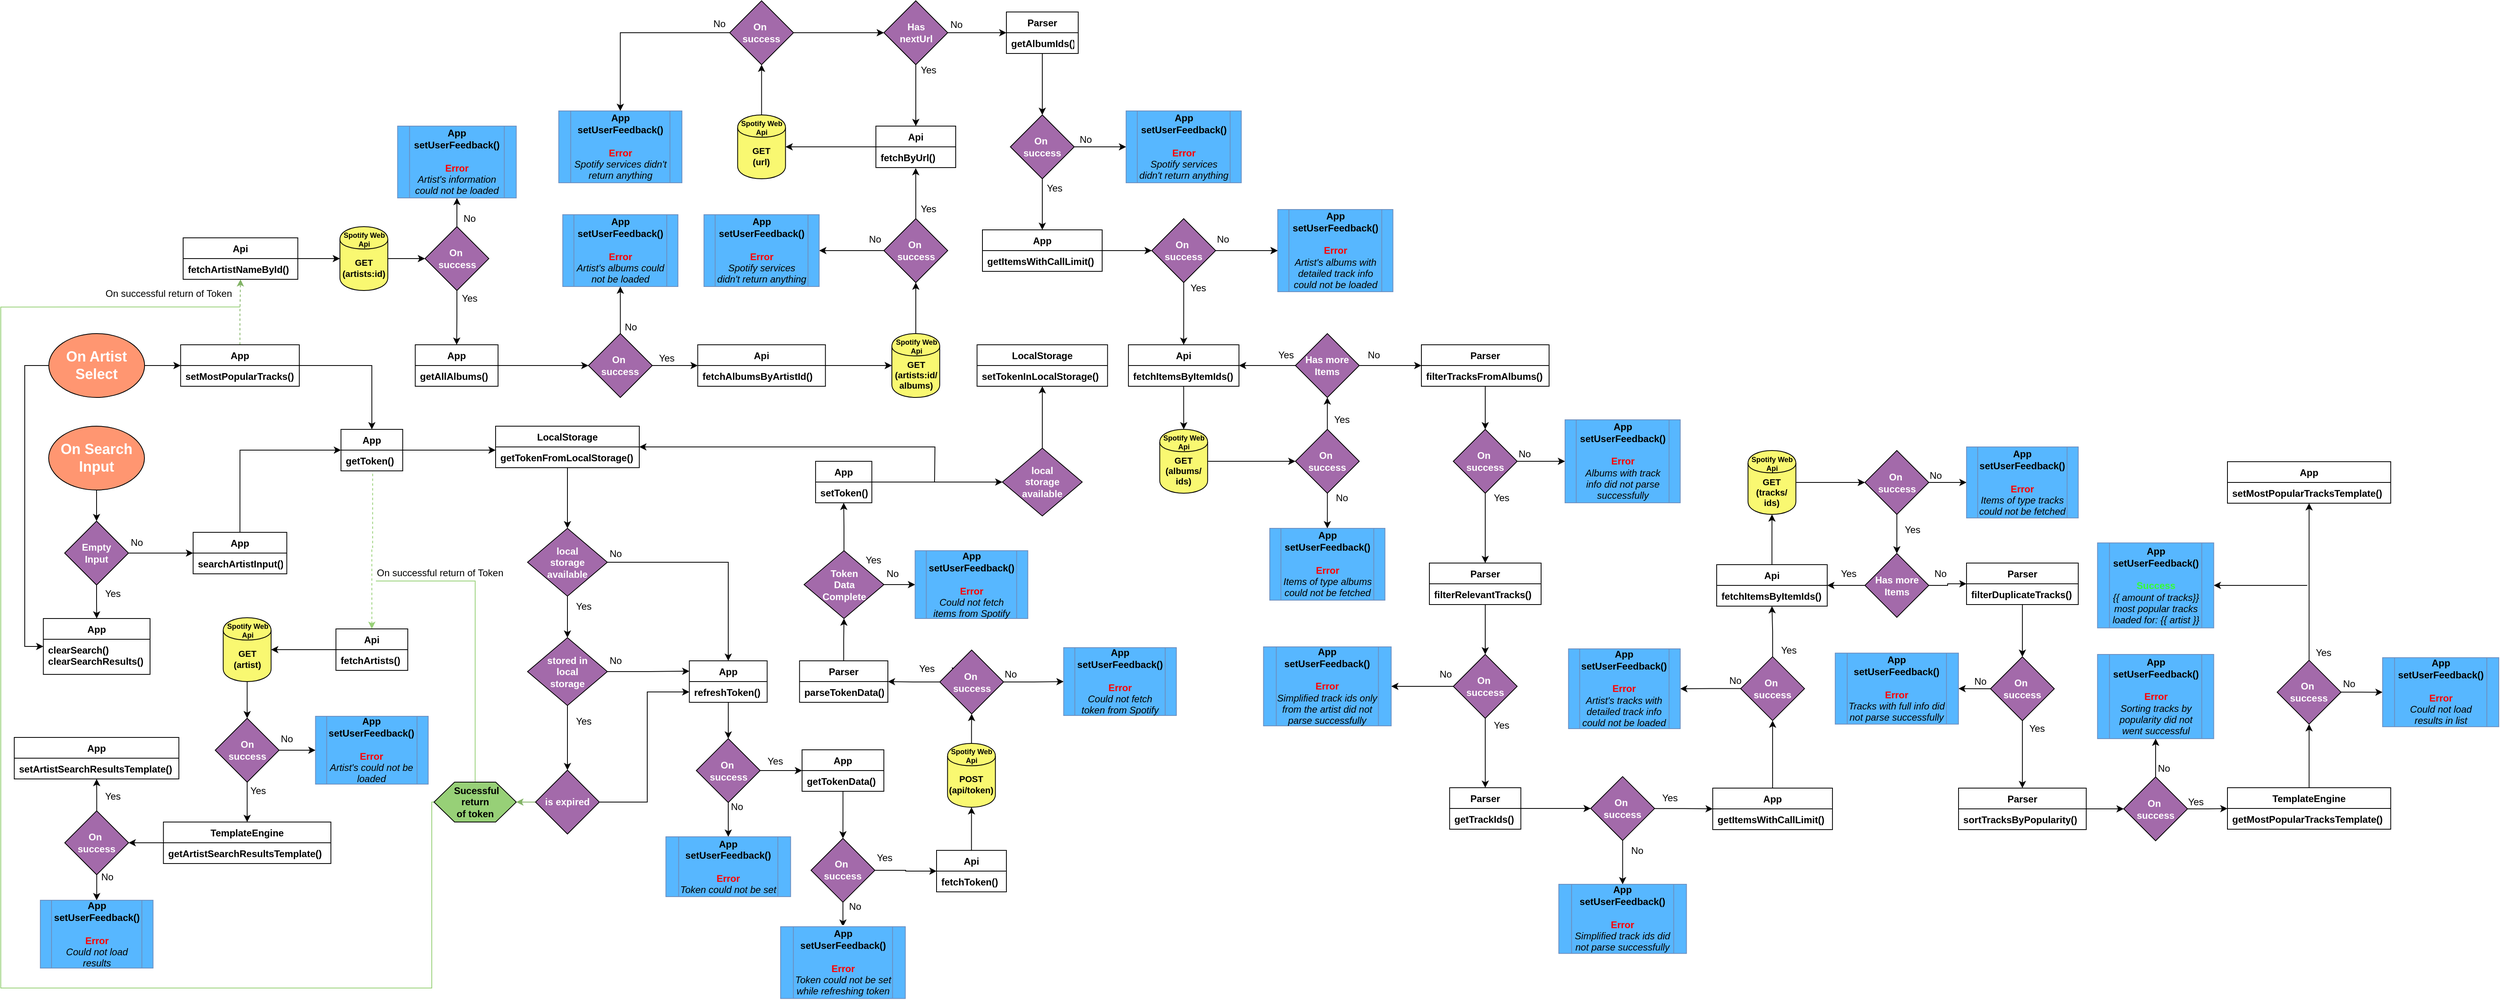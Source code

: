 <mxfile version="12.6.5" type="device"><diagram id="mv6KclyyqDFG-0ZnosBd" name="Page-1"><mxGraphModel dx="2687" dy="1775" grid="1" gridSize="10" guides="1" tooltips="1" connect="1" arrows="1" fold="1" page="1" pageScale="1" pageWidth="827" pageHeight="1169" math="0" shadow="0"><root><mxCell id="0"/><mxCell id="1" parent="0"/><mxCell id="2S54WZpM6YjUS_v5H6aU-25" style="edgeStyle=orthogonalEdgeStyle;rounded=0;orthogonalLoop=1;jettySize=auto;html=1;entryX=0.5;entryY=0;entryDx=0;entryDy=0;fontStyle=1" parent="1" source="2S54WZpM6YjUS_v5H6aU-4" target="2S54WZpM6YjUS_v5H6aU-6" edge="1"><mxGeometry relative="1" as="geometry"/></mxCell><mxCell id="0rLQXNQXG4Pj6AabGtVp-44" style="edgeStyle=orthogonalEdgeStyle;rounded=0;orthogonalLoop=1;jettySize=auto;html=1;startArrow=classic;startFill=1;endArrow=none;endFill=0;" parent="1" source="2S54WZpM6YjUS_v5H6aU-4" edge="1"><mxGeometry relative="1" as="geometry"><mxPoint x="-20" y="216" as="targetPoint"/></mxGeometry></mxCell><mxCell id="2S54WZpM6YjUS_v5H6aU-4" value="LocalStorage" style="swimlane;fontStyle=1;align=center;verticalAlign=top;childLayout=stackLayout;horizontal=1;startSize=26;horizontalStack=0;resizeParent=1;resizeParentMax=0;resizeLast=0;collapsible=1;marginBottom=0;" parent="1" vertex="1"><mxGeometry x="-570" y="146" width="180" height="52" as="geometry"/></mxCell><mxCell id="2S54WZpM6YjUS_v5H6aU-5" value="getTokenFromLocalStorage()" style="text;strokeColor=none;fillColor=none;align=left;verticalAlign=top;spacingLeft=4;spacingRight=4;overflow=hidden;rotatable=0;points=[[0,0.5],[1,0.5]];portConstraint=eastwest;fontStyle=1" parent="2S54WZpM6YjUS_v5H6aU-4" vertex="1"><mxGeometry y="26" width="180" height="26" as="geometry"/></mxCell><mxCell id="2S54WZpM6YjUS_v5H6aU-16" style="edgeStyle=orthogonalEdgeStyle;rounded=0;orthogonalLoop=1;jettySize=auto;html=1;entryX=0.5;entryY=0;entryDx=0;entryDy=0;exitX=1;exitY=0.5;exitDx=0;exitDy=0;fontStyle=1" parent="1" source="2S54WZpM6YjUS_v5H6aU-6" target="2S54WZpM6YjUS_v5H6aU-14" edge="1"><mxGeometry relative="1" as="geometry"/></mxCell><mxCell id="2S54WZpM6YjUS_v5H6aU-17" value="No" style="text;html=1;align=center;verticalAlign=middle;resizable=0;points=[];labelBackgroundColor=#ffffff;fontStyle=0" parent="2S54WZpM6YjUS_v5H6aU-16" vertex="1" connectable="0"><mxGeometry x="-0.201" y="1" relative="1" as="geometry"><mxPoint x="-100" y="-10.0" as="offset"/></mxGeometry></mxCell><mxCell id="2S54WZpM6YjUS_v5H6aU-18" style="edgeStyle=orthogonalEdgeStyle;rounded=0;orthogonalLoop=1;jettySize=auto;html=1;entryX=0.5;entryY=0;entryDx=0;entryDy=0;fontStyle=1" parent="1" source="2S54WZpM6YjUS_v5H6aU-6" target="2S54WZpM6YjUS_v5H6aU-7" edge="1"><mxGeometry relative="1" as="geometry"/></mxCell><mxCell id="2S54WZpM6YjUS_v5H6aU-19" value="Yes" style="text;html=1;align=center;verticalAlign=middle;resizable=0;points=[];labelBackgroundColor=#ffffff;fontStyle=0" parent="2S54WZpM6YjUS_v5H6aU-18" vertex="1" connectable="0"><mxGeometry x="0.246" y="-1" relative="1" as="geometry"><mxPoint x="21" y="-20" as="offset"/></mxGeometry></mxCell><mxCell id="2S54WZpM6YjUS_v5H6aU-6" value="local &lt;br&gt;storage &lt;br&gt;available" style="rhombus;whiteSpace=wrap;html=1;fillColor=#A36AAA;fontColor=#FFFFFF;fontStyle=1" parent="1" vertex="1"><mxGeometry x="-530" y="274" width="100" height="85" as="geometry"/></mxCell><mxCell id="2S54WZpM6YjUS_v5H6aU-13" style="edgeStyle=orthogonalEdgeStyle;rounded=0;orthogonalLoop=1;jettySize=auto;html=1;entryX=0.5;entryY=0;entryDx=0;entryDy=0;fontStyle=1" parent="1" source="2S54WZpM6YjUS_v5H6aU-7" target="2S54WZpM6YjUS_v5H6aU-11" edge="1"><mxGeometry relative="1" as="geometry"/></mxCell><mxCell id="2S54WZpM6YjUS_v5H6aU-20" value="Yes" style="text;html=1;align=center;verticalAlign=middle;resizable=0;points=[];labelBackgroundColor=#ffffff;fontStyle=0" parent="2S54WZpM6YjUS_v5H6aU-13" vertex="1" connectable="0"><mxGeometry x="0.204" relative="1" as="geometry"><mxPoint x="20" y="-29.5" as="offset"/></mxGeometry></mxCell><mxCell id="N3GuQh7aM0pHzQNHfAgj-10" style="edgeStyle=orthogonalEdgeStyle;rounded=0;orthogonalLoop=1;jettySize=auto;html=1;entryX=0;entryY=0.25;entryDx=0;entryDy=0;" edge="1" parent="1" source="2S54WZpM6YjUS_v5H6aU-7" target="2S54WZpM6YjUS_v5H6aU-14"><mxGeometry relative="1" as="geometry"/></mxCell><mxCell id="N3GuQh7aM0pHzQNHfAgj-12" value="No" style="text;html=1;align=center;verticalAlign=middle;resizable=0;points=[];labelBackgroundColor=#ffffff;" vertex="1" connectable="0" parent="N3GuQh7aM0pHzQNHfAgj-10"><mxGeometry x="-0.876" relative="1" as="geometry"><mxPoint x="3.62" y="-13.52" as="offset"/></mxGeometry></mxCell><mxCell id="2S54WZpM6YjUS_v5H6aU-7" value="stored in&lt;br&gt;local&lt;br&gt;storage" style="rhombus;whiteSpace=wrap;html=1;fillColor=#A36AAA;fontColor=#FFFFFF;fontStyle=1" parent="1" vertex="1"><mxGeometry x="-530" y="411" width="100" height="85" as="geometry"/></mxCell><mxCell id="_yx0vwJv1QH_WG4Sqojk-9" style="edgeStyle=orthogonalEdgeStyle;rounded=0;orthogonalLoop=1;jettySize=auto;html=1;entryX=1;entryY=0.5;entryDx=0;entryDy=0;fillColor=#d5e8d4;strokeColor=#82b366;" parent="1" source="2S54WZpM6YjUS_v5H6aU-11" target="_yx0vwJv1QH_WG4Sqojk-8" edge="1"><mxGeometry relative="1" as="geometry"/></mxCell><mxCell id="N3GuQh7aM0pHzQNHfAgj-11" style="edgeStyle=orthogonalEdgeStyle;rounded=0;orthogonalLoop=1;jettySize=auto;html=1;entryX=0;entryY=0.5;entryDx=0;entryDy=0;" edge="1" parent="1" source="2S54WZpM6YjUS_v5H6aU-11" target="2S54WZpM6YjUS_v5H6aU-15"><mxGeometry relative="1" as="geometry"><Array as="points"><mxPoint x="-380" y="617"/><mxPoint x="-380" y="479"/></Array></mxGeometry></mxCell><mxCell id="2S54WZpM6YjUS_v5H6aU-11" value="is expired" style="rhombus;whiteSpace=wrap;html=1;fillColor=#A36AAA;fontColor=#FFFFFF;fontStyle=1" parent="1" vertex="1"><mxGeometry x="-520" y="577" width="80" height="80" as="geometry"/></mxCell><mxCell id="jpvJ3r0w0tZcFuZPd7Yp-13" style="edgeStyle=orthogonalEdgeStyle;rounded=0;orthogonalLoop=1;jettySize=auto;html=1;" parent="1" source="2S54WZpM6YjUS_v5H6aU-14" target="jpvJ3r0w0tZcFuZPd7Yp-12" edge="1"><mxGeometry relative="1" as="geometry"/></mxCell><mxCell id="2S54WZpM6YjUS_v5H6aU-14" value="App" style="swimlane;fontStyle=1;align=center;verticalAlign=top;childLayout=stackLayout;horizontal=1;startSize=26;horizontalStack=0;resizeParent=1;resizeParentMax=0;resizeLast=0;collapsible=1;marginBottom=0;" parent="1" vertex="1"><mxGeometry x="-327.25" y="440" width="97.5" height="52" as="geometry"/></mxCell><mxCell id="2S54WZpM6YjUS_v5H6aU-15" value="refreshToken()" style="text;strokeColor=none;fillColor=none;align=left;verticalAlign=top;spacingLeft=4;spacingRight=4;overflow=hidden;rotatable=0;points=[[0,0.5],[1,0.5]];portConstraint=eastwest;fontStyle=1" parent="2S54WZpM6YjUS_v5H6aU-14" vertex="1"><mxGeometry y="26" width="97.5" height="26" as="geometry"/></mxCell><mxCell id="jpvJ3r0w0tZcFuZPd7Yp-21" style="edgeStyle=orthogonalEdgeStyle;rounded=0;orthogonalLoop=1;jettySize=auto;html=1;" parent="1" source="2S54WZpM6YjUS_v5H6aU-26" target="jpvJ3r0w0tZcFuZPd7Yp-20" edge="1"><mxGeometry relative="1" as="geometry"/></mxCell><mxCell id="2S54WZpM6YjUS_v5H6aU-26" value="App" style="swimlane;fontStyle=1;align=center;verticalAlign=top;childLayout=stackLayout;horizontal=1;startSize=26;horizontalStack=0;resizeParent=1;resizeParentMax=0;resizeLast=0;collapsible=1;marginBottom=0;" parent="1" vertex="1"><mxGeometry x="-186.03" y="551.53" width="102.5" height="52" as="geometry"/></mxCell><mxCell id="2S54WZpM6YjUS_v5H6aU-27" value="getTokenData()" style="text;strokeColor=none;fillColor=none;align=left;verticalAlign=top;spacingLeft=4;spacingRight=4;overflow=hidden;rotatable=0;points=[[0,0.5],[1,0.5]];portConstraint=eastwest;fontStyle=1" parent="2S54WZpM6YjUS_v5H6aU-26" vertex="1"><mxGeometry y="26" width="102.5" height="26" as="geometry"/></mxCell><mxCell id="2S54WZpM6YjUS_v5H6aU-32" style="edgeStyle=orthogonalEdgeStyle;rounded=0;orthogonalLoop=1;jettySize=auto;html=1;fontStyle=1" parent="1" source="2S54WZpM6YjUS_v5H6aU-29" target="2S54WZpM6YjUS_v5H6aU-31" edge="1"><mxGeometry relative="1" as="geometry"/></mxCell><mxCell id="2S54WZpM6YjUS_v5H6aU-29" value="&lt;font style=&quot;font-size: 11px;&quot;&gt;&lt;font style=&quot;line-height: 90%; font-size: 11px;&quot;&gt;&lt;font style=&quot;font-size: 11px;&quot;&gt;POST (api/&lt;/font&gt;&lt;/font&gt;&lt;font style=&quot;line-height: 90%; font-size: 11px;&quot;&gt;token&lt;/font&gt;&lt;/font&gt;&lt;font style=&quot;line-height: 90%; font-size: 11px;&quot;&gt;&lt;font style=&quot;font-size: 11px;&quot;&gt;)&lt;/font&gt;&lt;br style=&quot;font-size: 11px;&quot;&gt;&lt;/font&gt;" style="shape=cylinder;whiteSpace=wrap;html=1;boundedLbl=1;backgroundOutline=1;verticalAlign=middle;spacing=2;fillColor=#F9F871;fontStyle=1;fontSize=11;" parent="1" vertex="1"><mxGeometry x="-3.75" y="543.48" width="60" height="80" as="geometry"/></mxCell><mxCell id="2S54WZpM6YjUS_v5H6aU-35" style="edgeStyle=orthogonalEdgeStyle;rounded=0;orthogonalLoop=1;jettySize=auto;html=1;fontStyle=1" parent="1" source="2S54WZpM6YjUS_v5H6aU-31" target="2S54WZpM6YjUS_v5H6aU-33" edge="1"><mxGeometry relative="1" as="geometry"/></mxCell><mxCell id="2S54WZpM6YjUS_v5H6aU-41" value="Yes" style="text;html=1;align=center;verticalAlign=middle;resizable=0;points=[];labelBackgroundColor=#ffffff;fontStyle=1" parent="2S54WZpM6YjUS_v5H6aU-35" vertex="1" connectable="0"><mxGeometry x="0.001" y="-13" relative="1" as="geometry"><mxPoint x="57.03" y="-0.59" as="offset"/></mxGeometry></mxCell><mxCell id="N3GuQh7aM0pHzQNHfAgj-9" value="Yes" style="text;html=1;align=center;verticalAlign=middle;resizable=0;points=[];labelBackgroundColor=#ffffff;" vertex="1" connectable="0" parent="2S54WZpM6YjUS_v5H6aU-35"><mxGeometry x="-0.316" relative="1" as="geometry"><mxPoint x="5.88" y="-16.52" as="offset"/></mxGeometry></mxCell><mxCell id="jpvJ3r0w0tZcFuZPd7Yp-2" style="edgeStyle=orthogonalEdgeStyle;rounded=0;orthogonalLoop=1;jettySize=auto;html=1;" parent="1" source="2S54WZpM6YjUS_v5H6aU-31" target="jpvJ3r0w0tZcFuZPd7Yp-1" edge="1"><mxGeometry relative="1" as="geometry"/></mxCell><mxCell id="N3GuQh7aM0pHzQNHfAgj-8" value="No" style="text;html=1;align=center;verticalAlign=middle;resizable=0;points=[];labelBackgroundColor=#ffffff;" vertex="1" connectable="0" parent="jpvJ3r0w0tZcFuZPd7Yp-2"><mxGeometry x="-0.83" relative="1" as="geometry"><mxPoint x="2.12" y="-9.52" as="offset"/></mxGeometry></mxCell><mxCell id="2S54WZpM6YjUS_v5H6aU-31" value="On&amp;nbsp;&lt;br&gt;success" style="rhombus;whiteSpace=wrap;html=1;fillColor=#A36AAA;fontColor=#FFFFFF;fontStyle=1" parent="1" vertex="1"><mxGeometry x="-13.5" y="426.5" width="80" height="80" as="geometry"/></mxCell><mxCell id="2S54WZpM6YjUS_v5H6aU-40" style="edgeStyle=orthogonalEdgeStyle;rounded=0;orthogonalLoop=1;jettySize=auto;html=1;fontStyle=1" parent="1" source="2S54WZpM6YjUS_v5H6aU-33" target="2S54WZpM6YjUS_v5H6aU-39" edge="1"><mxGeometry relative="1" as="geometry"/></mxCell><mxCell id="2S54WZpM6YjUS_v5H6aU-33" value="Parser" style="swimlane;fontStyle=1;align=center;verticalAlign=top;childLayout=stackLayout;horizontal=1;startSize=26;horizontalStack=0;resizeParent=1;resizeParentMax=0;resizeLast=0;collapsible=1;marginBottom=0;" parent="1" vertex="1"><mxGeometry x="-189.17" y="440" width="110.67" height="52" as="geometry"/></mxCell><mxCell id="2S54WZpM6YjUS_v5H6aU-34" value="parseTokenData()" style="text;strokeColor=none;fillColor=none;align=left;verticalAlign=top;spacingLeft=4;spacingRight=4;overflow=hidden;rotatable=0;points=[[0,0.5],[1,0.5]];portConstraint=eastwest;fontStyle=1" parent="2S54WZpM6YjUS_v5H6aU-33" vertex="1"><mxGeometry y="26" width="110.67" height="26" as="geometry"/></mxCell><mxCell id="2S54WZpM6YjUS_v5H6aU-44" style="edgeStyle=orthogonalEdgeStyle;rounded=0;orthogonalLoop=1;jettySize=auto;html=1;fontStyle=1;" parent="1" source="2S54WZpM6YjUS_v5H6aU-39" target="2S54WZpM6YjUS_v5H6aU-42" edge="1"><mxGeometry relative="1" as="geometry"/></mxCell><mxCell id="N3GuQh7aM0pHzQNHfAgj-7" value="Yes" style="text;html=1;align=center;verticalAlign=middle;resizable=0;points=[];labelBackgroundColor=#ffffff;" vertex="1" connectable="0" parent="2S54WZpM6YjUS_v5H6aU-44"><mxGeometry x="-0.003" y="22" relative="1" as="geometry"><mxPoint x="35.8" y="19.94" as="offset"/></mxGeometry></mxCell><mxCell id="jpvJ3r0w0tZcFuZPd7Yp-28" style="edgeStyle=orthogonalEdgeStyle;rounded=0;orthogonalLoop=1;jettySize=auto;html=1;" parent="1" source="2S54WZpM6YjUS_v5H6aU-39" target="jpvJ3r0w0tZcFuZPd7Yp-27" edge="1"><mxGeometry relative="1" as="geometry"/></mxCell><mxCell id="jpvJ3r0w0tZcFuZPd7Yp-29" value="No" style="text;html=1;align=center;verticalAlign=middle;resizable=0;points=[];labelBackgroundColor=#ffffff;" parent="jpvJ3r0w0tZcFuZPd7Yp-28" vertex="1" connectable="0"><mxGeometry x="-0.798" relative="1" as="geometry"><mxPoint x="5.88" y="-13.48" as="offset"/></mxGeometry></mxCell><mxCell id="2S54WZpM6YjUS_v5H6aU-39" value="Token&lt;br&gt;Data&lt;br&gt;Complete" style="rhombus;whiteSpace=wrap;html=1;fillColor=#A36AAA;fontColor=#FFFFFF;fontStyle=1" parent="1" vertex="1"><mxGeometry x="-183.5" y="302" width="100" height="85" as="geometry"/></mxCell><mxCell id="_yx0vwJv1QH_WG4Sqojk-21" style="edgeStyle=orthogonalEdgeStyle;rounded=0;orthogonalLoop=1;jettySize=auto;html=1;" parent="1" source="2S54WZpM6YjUS_v5H6aU-42" target="_yx0vwJv1QH_WG4Sqojk-20" edge="1"><mxGeometry relative="1" as="geometry"/></mxCell><mxCell id="2S54WZpM6YjUS_v5H6aU-42" value="App" style="swimlane;fontStyle=1;align=center;verticalAlign=top;childLayout=stackLayout;horizontal=1;startSize=26;horizontalStack=0;resizeParent=1;resizeParentMax=0;resizeLast=0;collapsible=1;marginBottom=0;" parent="1" vertex="1"><mxGeometry x="-169.08" y="190" width="70.5" height="52" as="geometry"/></mxCell><mxCell id="2S54WZpM6YjUS_v5H6aU-43" value="setToken()" style="text;strokeColor=none;fillColor=none;align=left;verticalAlign=top;spacingLeft=4;spacingRight=4;overflow=hidden;rotatable=0;points=[[0,0.5],[1,0.5]];portConstraint=eastwest;fontStyle=1" parent="2S54WZpM6YjUS_v5H6aU-42" vertex="1"><mxGeometry y="26" width="70.5" height="26" as="geometry"/></mxCell><mxCell id="2S54WZpM6YjUS_v5H6aU-67" style="edgeStyle=orthogonalEdgeStyle;rounded=0;orthogonalLoop=1;jettySize=auto;html=1;entryX=0.5;entryY=0;entryDx=0;entryDy=0;fontStyle=1" parent="1" source="2S54WZpM6YjUS_v5H6aU-47" target="2S54WZpM6YjUS_v5H6aU-48" edge="1"><mxGeometry relative="1" as="geometry"/></mxCell><mxCell id="2S54WZpM6YjUS_v5H6aU-47" value="On Search Input" style="ellipse;whiteSpace=wrap;html=1;fillColor=#FF9671;fontColor=#FFFFFF;fontStyle=1;fontSize=18;" parent="1" vertex="1"><mxGeometry x="-1130" y="146" width="120" height="80" as="geometry"/></mxCell><mxCell id="2S54WZpM6YjUS_v5H6aU-59" style="edgeStyle=orthogonalEdgeStyle;rounded=0;orthogonalLoop=1;jettySize=auto;html=1;fontStyle=1" parent="1" source="2S54WZpM6YjUS_v5H6aU-48" target="2S54WZpM6YjUS_v5H6aU-49" edge="1"><mxGeometry relative="1" as="geometry"/></mxCell><mxCell id="2S54WZpM6YjUS_v5H6aU-60" value="No" style="text;html=1;align=center;verticalAlign=middle;resizable=0;points=[];labelBackgroundColor=#ffffff;fontStyle=0" parent="2S54WZpM6YjUS_v5H6aU-59" vertex="1" connectable="0"><mxGeometry x="-0.248" y="-1" relative="1" as="geometry"><mxPoint x="-20.34" y="-14.5" as="offset"/></mxGeometry></mxCell><mxCell id="2S54WZpM6YjUS_v5H6aU-63" style="edgeStyle=orthogonalEdgeStyle;rounded=0;orthogonalLoop=1;jettySize=auto;html=1;entryX=0.5;entryY=0;entryDx=0;entryDy=0;strokeWidth=1;fontStyle=1" parent="1" source="2S54WZpM6YjUS_v5H6aU-48" target="2S54WZpM6YjUS_v5H6aU-61" edge="1"><mxGeometry relative="1" as="geometry"/></mxCell><mxCell id="2S54WZpM6YjUS_v5H6aU-65" value="Yes" style="text;html=1;align=center;verticalAlign=middle;resizable=0;points=[];labelBackgroundColor=#ffffff;rotation=0;fontStyle=0" parent="2S54WZpM6YjUS_v5H6aU-63" vertex="1" connectable="0"><mxGeometry x="-0.23" y="-1" relative="1" as="geometry"><mxPoint x="20.99" y="-4.91" as="offset"/></mxGeometry></mxCell><mxCell id="2S54WZpM6YjUS_v5H6aU-48" value="Empty&lt;br&gt;Input" style="rhombus;whiteSpace=wrap;html=1;fillColor=#A36AAA;fontColor=#FFFFFF;fontStyle=1" parent="1" vertex="1"><mxGeometry x="-1110" y="265" width="80" height="80" as="geometry"/></mxCell><mxCell id="2S54WZpM6YjUS_v5H6aU-68" style="edgeStyle=orthogonalEdgeStyle;rounded=0;orthogonalLoop=1;jettySize=auto;html=1;entryX=0;entryY=0.5;entryDx=0;entryDy=0;fontStyle=1;exitX=0.5;exitY=0;exitDx=0;exitDy=0;" parent="1" source="2S54WZpM6YjUS_v5H6aU-49" target="_yx0vwJv1QH_WG4Sqojk-1" edge="1"><mxGeometry relative="1" as="geometry"><mxPoint x="-889.99" y="226.0" as="targetPoint"/></mxGeometry></mxCell><mxCell id="2S54WZpM6YjUS_v5H6aU-49" value="App" style="swimlane;fontStyle=1;align=center;verticalAlign=top;childLayout=stackLayout;horizontal=1;startSize=26;horizontalStack=0;resizeParent=1;resizeParentMax=0;resizeLast=0;collapsible=1;marginBottom=0;" parent="1" vertex="1"><mxGeometry x="-949.02" y="279" width="117.37" height="52" as="geometry"/></mxCell><mxCell id="2S54WZpM6YjUS_v5H6aU-50" value="searchArtistInput()" style="text;strokeColor=none;fillColor=none;align=left;verticalAlign=top;spacingLeft=4;spacingRight=4;overflow=hidden;rotatable=0;points=[[0,0.5],[1,0.5]];portConstraint=eastwest;fontStyle=1" parent="2S54WZpM6YjUS_v5H6aU-49" vertex="1"><mxGeometry y="26" width="117.37" height="26" as="geometry"/></mxCell><mxCell id="2S54WZpM6YjUS_v5H6aU-61" value="App" style="swimlane;fontStyle=1;align=center;verticalAlign=top;childLayout=stackLayout;horizontal=1;startSize=26;horizontalStack=0;resizeParent=1;resizeParentMax=0;resizeLast=0;collapsible=1;marginBottom=0;" parent="1" vertex="1"><mxGeometry x="-1136.69" y="387" width="133.69" height="70" as="geometry"/></mxCell><mxCell id="2S54WZpM6YjUS_v5H6aU-62" value="clearSearch()&#10;clearSearchResults()" style="text;strokeColor=none;fillColor=none;align=left;verticalAlign=top;spacingLeft=4;spacingRight=4;overflow=hidden;rotatable=0;points=[[0,0.5],[1,0.5]];portConstraint=eastwest;fontStyle=1" parent="2S54WZpM6YjUS_v5H6aU-61" vertex="1"><mxGeometry y="26" width="133.69" height="44" as="geometry"/></mxCell><mxCell id="2S54WZpM6YjUS_v5H6aU-88" style="edgeStyle=orthogonalEdgeStyle;rounded=0;orthogonalLoop=1;jettySize=auto;html=1;fontStyle=1" parent="1" source="2S54WZpM6YjUS_v5H6aU-69" target="2S54WZpM6YjUS_v5H6aU-85" edge="1"><mxGeometry relative="1" as="geometry"/></mxCell><mxCell id="N3GuQh7aM0pHzQNHfAgj-1" style="edgeStyle=orthogonalEdgeStyle;rounded=0;orthogonalLoop=1;jettySize=auto;html=1;" edge="1" parent="1" source="2S54WZpM6YjUS_v5H6aU-69" target="2S54WZpM6YjUS_v5H6aU-61"><mxGeometry relative="1" as="geometry"><Array as="points"><mxPoint x="-1160" y="70"/><mxPoint x="-1160" y="422"/></Array></mxGeometry></mxCell><mxCell id="2S54WZpM6YjUS_v5H6aU-69" value="On Artist Select" style="ellipse;whiteSpace=wrap;html=1;fillColor=#FF9671;strokeColor=#000000;fontColor=#FFFFFF;fontStyle=1;fontSize=18;" parent="1" vertex="1"><mxGeometry x="-1129.84" y="30" width="120" height="80" as="geometry"/></mxCell><mxCell id="BJW-M2jZCZGashgSb98D-4" style="edgeStyle=orthogonalEdgeStyle;rounded=0;orthogonalLoop=1;jettySize=auto;html=1;fontSize=9;fontStyle=1;entryX=1;entryY=0.5;entryDx=0;entryDy=0;" parent="1" source="2S54WZpM6YjUS_v5H6aU-70" target="BJW-M2jZCZGashgSb98D-2" edge="1"><mxGeometry relative="1" as="geometry"><mxPoint x="-850" y="440" as="targetPoint"/></mxGeometry></mxCell><mxCell id="_yx0vwJv1QH_WG4Sqojk-33" style="edgeStyle=orthogonalEdgeStyle;rounded=0;orthogonalLoop=1;jettySize=auto;html=1;startArrow=classic;startFill=1;endArrow=none;endFill=0;fillColor=#d5e8d4;strokeColor=#97D077;entryX=0.513;entryY=1.006;entryDx=0;entryDy=0;entryPerimeter=0;exitX=0.5;exitY=0;exitDx=0;exitDy=0;dashed=1;shadow=0;" parent="1" source="2S54WZpM6YjUS_v5H6aU-70" target="_yx0vwJv1QH_WG4Sqojk-2" edge="1"><mxGeometry relative="1" as="geometry"><mxPoint x="-720" y="210" as="targetPoint"/></mxGeometry></mxCell><mxCell id="_yx0vwJv1QH_WG4Sqojk-34" value="On successful return of Token" style="text;html=1;align=center;verticalAlign=middle;resizable=0;points=[];labelBackgroundColor=#ffffff;" parent="_yx0vwJv1QH_WG4Sqojk-33" vertex="1" connectable="0"><mxGeometry x="0.771" y="-1" relative="1" as="geometry"><mxPoint x="83.07" y="105" as="offset"/></mxGeometry></mxCell><mxCell id="2S54WZpM6YjUS_v5H6aU-70" value="Api" style="swimlane;fontStyle=1;align=center;verticalAlign=top;childLayout=stackLayout;horizontal=1;startSize=26;horizontalStack=0;resizeParent=1;resizeParentMax=0;resizeLast=0;collapsible=1;marginBottom=0;" parent="1" vertex="1"><mxGeometry x="-770.07" y="400" width="90" height="52" as="geometry"/></mxCell><mxCell id="2S54WZpM6YjUS_v5H6aU-71" value="fetchArtists()" style="text;strokeColor=none;fillColor=none;align=left;verticalAlign=top;spacingLeft=4;spacingRight=4;overflow=hidden;rotatable=0;points=[[0,0.5],[1,0.5]];portConstraint=eastwest;fontStyle=1" parent="2S54WZpM6YjUS_v5H6aU-70" vertex="1"><mxGeometry y="26" width="90" height="26" as="geometry"/></mxCell><mxCell id="2S54WZpM6YjUS_v5H6aU-79" style="edgeStyle=orthogonalEdgeStyle;rounded=0;orthogonalLoop=1;jettySize=auto;html=1;fontStyle=1" parent="1" source="2S54WZpM6YjUS_v5H6aU-74" target="2S54WZpM6YjUS_v5H6aU-77" edge="1"><mxGeometry relative="1" as="geometry"/></mxCell><mxCell id="2S54WZpM6YjUS_v5H6aU-80" value="Yes" style="text;html=1;align=center;verticalAlign=middle;resizable=0;points=[];labelBackgroundColor=#ffffff;fontStyle=0" parent="2S54WZpM6YjUS_v5H6aU-79" vertex="1" connectable="0"><mxGeometry x="-0.223" y="1" relative="1" as="geometry"><mxPoint x="12.5" y="-8.47" as="offset"/></mxGeometry></mxCell><mxCell id="jpvJ3r0w0tZcFuZPd7Yp-4" style="edgeStyle=orthogonalEdgeStyle;rounded=0;orthogonalLoop=1;jettySize=auto;html=1;" parent="1" source="2S54WZpM6YjUS_v5H6aU-74" target="jpvJ3r0w0tZcFuZPd7Yp-3" edge="1"><mxGeometry relative="1" as="geometry"/></mxCell><mxCell id="jpvJ3r0w0tZcFuZPd7Yp-5" value="No" style="text;html=1;align=center;verticalAlign=middle;resizable=0;points=[];labelBackgroundColor=#ffffff;" parent="jpvJ3r0w0tZcFuZPd7Yp-4" vertex="1" connectable="0"><mxGeometry x="-0.826" relative="1" as="geometry"><mxPoint x="5.03" y="-14.47" as="offset"/></mxGeometry></mxCell><mxCell id="2S54WZpM6YjUS_v5H6aU-74" value="On &lt;br&gt;success" style="rhombus;whiteSpace=wrap;html=1;fillColor=#A36AAA;fontColor=#FFFFFF;fontStyle=1;verticalAlign=middle;" parent="1" vertex="1"><mxGeometry x="-921.31" y="512" width="80" height="80" as="geometry"/></mxCell><mxCell id="2S54WZpM6YjUS_v5H6aU-118" style="edgeStyle=orthogonalEdgeStyle;rounded=0;orthogonalLoop=1;jettySize=auto;html=1;entryX=1;entryY=0.5;entryDx=0;entryDy=0;fontStyle=1" parent="1" source="2S54WZpM6YjUS_v5H6aU-77" target="2S54WZpM6YjUS_v5H6aU-115" edge="1"><mxGeometry relative="1" as="geometry"/></mxCell><mxCell id="2S54WZpM6YjUS_v5H6aU-77" value="TemplateEngine" style="swimlane;fontStyle=1;align=center;verticalAlign=top;childLayout=stackLayout;horizontal=1;startSize=26;horizontalStack=0;resizeParent=1;resizeParentMax=0;resizeLast=0;collapsible=1;marginBottom=0;" parent="1" vertex="1"><mxGeometry x="-986.23" y="642" width="209.84" height="52" as="geometry"/></mxCell><mxCell id="2S54WZpM6YjUS_v5H6aU-78" value="getArtistSearchResultsTemplate()" style="text;strokeColor=none;fillColor=none;align=left;verticalAlign=top;spacingLeft=4;spacingRight=4;overflow=hidden;rotatable=0;points=[[0,0.5],[1,0.5]];portConstraint=eastwest;fontStyle=1" parent="2S54WZpM6YjUS_v5H6aU-77" vertex="1"><mxGeometry y="26" width="209.84" height="26" as="geometry"/></mxCell><mxCell id="2S54WZpM6YjUS_v5H6aU-93" style="edgeStyle=orthogonalEdgeStyle;rounded=0;orthogonalLoop=1;jettySize=auto;html=1;entryX=0.5;entryY=0;entryDx=0;entryDy=0;fontStyle=1" parent="1" source="2S54WZpM6YjUS_v5H6aU-85" target="_yx0vwJv1QH_WG4Sqojk-1" edge="1"><mxGeometry relative="1" as="geometry"><mxPoint x="-889.99" y="146.0" as="targetPoint"/></mxGeometry></mxCell><mxCell id="2S54WZpM6YjUS_v5H6aU-97" style="edgeStyle=orthogonalEdgeStyle;rounded=0;orthogonalLoop=1;jettySize=auto;html=1;fontStyle=1;fillColor=#d5e8d4;strokeColor=#82b366;dashed=1;" parent="1" source="2S54WZpM6YjUS_v5H6aU-85" target="2S54WZpM6YjUS_v5H6aU-94" edge="1"><mxGeometry relative="1" as="geometry"/></mxCell><mxCell id="2S54WZpM6YjUS_v5H6aU-98" value="&lt;span style=&quot;font-weight: 400&quot;&gt;On successful return of Token&lt;/span&gt;" style="text;html=1;align=center;verticalAlign=middle;resizable=0;points=[];labelBackgroundColor=#ffffff;fontStyle=1" parent="2S54WZpM6YjUS_v5H6aU-97" vertex="1" connectable="0"><mxGeometry x="-0.176" y="-2" relative="1" as="geometry"><mxPoint x="-91.67" y="-30.19" as="offset"/></mxGeometry></mxCell><mxCell id="2S54WZpM6YjUS_v5H6aU-85" value="App" style="swimlane;fontStyle=1;align=center;verticalAlign=top;childLayout=stackLayout;horizontal=1;startSize=26;horizontalStack=0;resizeParent=1;resizeParentMax=0;resizeLast=0;collapsible=1;marginBottom=0;" parent="1" vertex="1"><mxGeometry x="-964.68" y="44" width="148.68" height="52" as="geometry"/></mxCell><mxCell id="2S54WZpM6YjUS_v5H6aU-86" value="setMostPopularTracks()" style="text;strokeColor=none;fillColor=none;align=left;verticalAlign=top;spacingLeft=4;spacingRight=4;overflow=hidden;rotatable=0;points=[[0,0.5],[1,0.5]];portConstraint=eastwest;fontStyle=1" parent="2S54WZpM6YjUS_v5H6aU-85" vertex="1"><mxGeometry y="26" width="148.68" height="26" as="geometry"/></mxCell><mxCell id="BJW-M2jZCZGashgSb98D-8" style="edgeStyle=orthogonalEdgeStyle;rounded=0;orthogonalLoop=1;jettySize=auto;html=1;fontSize=9;fontStyle=1" parent="1" source="2S54WZpM6YjUS_v5H6aU-94" target="BJW-M2jZCZGashgSb98D-6" edge="1"><mxGeometry relative="1" as="geometry"/></mxCell><mxCell id="2S54WZpM6YjUS_v5H6aU-94" value="Api" style="swimlane;fontStyle=1;align=center;verticalAlign=top;childLayout=stackLayout;horizontal=1;startSize=26;horizontalStack=0;resizeParent=1;resizeParentMax=0;resizeLast=0;collapsible=1;marginBottom=0;" parent="1" vertex="1"><mxGeometry x="-961.53" y="-90" width="143.69" height="52" as="geometry"/></mxCell><mxCell id="2S54WZpM6YjUS_v5H6aU-95" value="fetchArtistNameById()" style="text;strokeColor=none;fillColor=none;align=left;verticalAlign=top;spacingLeft=4;spacingRight=4;overflow=hidden;rotatable=0;points=[[0,0.5],[1,0.5]];portConstraint=eastwest;fontStyle=1" parent="2S54WZpM6YjUS_v5H6aU-94" vertex="1"><mxGeometry y="26" width="143.69" height="26" as="geometry"/></mxCell><mxCell id="2S54WZpM6YjUS_v5H6aU-103" style="edgeStyle=orthogonalEdgeStyle;rounded=0;orthogonalLoop=1;jettySize=auto;html=1;fontStyle=1" parent="1" source="2S54WZpM6YjUS_v5H6aU-99" target="2S54WZpM6YjUS_v5H6aU-105" edge="1"><mxGeometry relative="1" as="geometry"><mxPoint x="1581.43" y="1066.5" as="targetPoint"/></mxGeometry></mxCell><mxCell id="0rLQXNQXG4Pj6AabGtVp-33" value="Yes" style="text;html=1;align=center;verticalAlign=middle;resizable=0;points=[];labelBackgroundColor=#ffffff;" parent="2S54WZpM6YjUS_v5H6aU-103" vertex="1" connectable="0"><mxGeometry x="-0.941" relative="1" as="geometry"><mxPoint x="8.33" y="-8.5" as="offset"/></mxGeometry></mxCell><mxCell id="0rLQXNQXG4Pj6AabGtVp-31" style="edgeStyle=orthogonalEdgeStyle;rounded=0;orthogonalLoop=1;jettySize=auto;html=1;" parent="1" source="2S54WZpM6YjUS_v5H6aU-99" target="0rLQXNQXG4Pj6AabGtVp-30" edge="1"><mxGeometry relative="1" as="geometry"/></mxCell><mxCell id="0rLQXNQXG4Pj6AabGtVp-32" value="No" style="text;html=1;align=center;verticalAlign=middle;resizable=0;points=[];labelBackgroundColor=#ffffff;" parent="0rLQXNQXG4Pj6AabGtVp-31" vertex="1" connectable="0"><mxGeometry x="-0.685" y="-1" relative="1" as="geometry"><mxPoint x="9" y="-3.52" as="offset"/></mxGeometry></mxCell><mxCell id="2S54WZpM6YjUS_v5H6aU-99" value="On&amp;nbsp;&lt;br&gt;success" style="rhombus;whiteSpace=wrap;html=1;fillColor=#A36AAA;fontColor=#FFFFFF;fontStyle=1" parent="1" vertex="1"><mxGeometry x="1470" y="585.5" width="80" height="80" as="geometry"/></mxCell><mxCell id="0rLQXNQXG4Pj6AabGtVp-34" style="edgeStyle=orthogonalEdgeStyle;rounded=0;orthogonalLoop=1;jettySize=auto;html=1;" parent="1" source="2S54WZpM6YjUS_v5H6aU-105" target="2S54WZpM6YjUS_v5H6aU-107" edge="1"><mxGeometry relative="1" as="geometry"/></mxCell><mxCell id="2S54WZpM6YjUS_v5H6aU-105" value="TemplateEngine" style="swimlane;fontStyle=1;align=center;verticalAlign=top;childLayout=stackLayout;horizontal=1;startSize=26;horizontalStack=0;resizeParent=1;resizeParentMax=0;resizeLast=0;collapsible=1;marginBottom=0;" parent="1" vertex="1"><mxGeometry x="1600" y="599.05" width="204.59" height="52" as="geometry"/></mxCell><mxCell id="2S54WZpM6YjUS_v5H6aU-106" value="getMostPopularTracksTemplate()" style="text;strokeColor=none;fillColor=none;align=left;verticalAlign=top;spacingLeft=4;spacingRight=4;overflow=hidden;rotatable=0;points=[[0,0.5],[1,0.5]];portConstraint=eastwest;fontStyle=1" parent="2S54WZpM6YjUS_v5H6aU-105" vertex="1"><mxGeometry y="26" width="204.59" height="26" as="geometry"/></mxCell><mxCell id="2S54WZpM6YjUS_v5H6aU-110" style="edgeStyle=orthogonalEdgeStyle;rounded=0;orthogonalLoop=1;jettySize=auto;html=1;fontStyle=1" parent="1" source="2S54WZpM6YjUS_v5H6aU-107" target="2S54WZpM6YjUS_v5H6aU-108" edge="1"><mxGeometry relative="1" as="geometry"/></mxCell><mxCell id="0rLQXNQXG4Pj6AabGtVp-38" value="Yes" style="text;html=1;align=center;verticalAlign=middle;resizable=0;points=[];labelBackgroundColor=#ffffff;" parent="2S54WZpM6YjUS_v5H6aU-110" vertex="1" connectable="0"><mxGeometry x="-0.897" y="1" relative="1" as="geometry"><mxPoint x="18.68" y="-0.03" as="offset"/></mxGeometry></mxCell><mxCell id="0rLQXNQXG4Pj6AabGtVp-36" style="edgeStyle=orthogonalEdgeStyle;rounded=0;orthogonalLoop=1;jettySize=auto;html=1;" parent="1" source="2S54WZpM6YjUS_v5H6aU-107" target="0rLQXNQXG4Pj6AabGtVp-35" edge="1"><mxGeometry relative="1" as="geometry"/></mxCell><mxCell id="0rLQXNQXG4Pj6AabGtVp-37" value="No" style="text;html=1;align=center;verticalAlign=middle;resizable=0;points=[];labelBackgroundColor=#ffffff;" parent="0rLQXNQXG4Pj6AabGtVp-36" vertex="1" connectable="0"><mxGeometry x="0.001" y="-16" relative="1" as="geometry"><mxPoint x="-16" y="-26.34" as="offset"/></mxGeometry></mxCell><mxCell id="2S54WZpM6YjUS_v5H6aU-107" value="On&amp;nbsp;&lt;br&gt;success" style="rhombus;whiteSpace=wrap;html=1;fillColor=#A36AAA;fontColor=#FFFFFF;fontStyle=1" parent="1" vertex="1"><mxGeometry x="1662.29" y="439.33" width="80" height="80" as="geometry"/></mxCell><mxCell id="2S54WZpM6YjUS_v5H6aU-108" value="App" style="swimlane;fontStyle=1;align=center;verticalAlign=top;childLayout=stackLayout;horizontal=1;startSize=26;horizontalStack=0;resizeParent=1;resizeParentMax=0;resizeLast=0;collapsible=1;marginBottom=0;" parent="1" vertex="1"><mxGeometry x="1600.0" y="190.5" width="204.59" height="52" as="geometry"/></mxCell><mxCell id="2S54WZpM6YjUS_v5H6aU-109" value="setMostPopularTracksTemplate()" style="text;strokeColor=none;fillColor=none;align=left;verticalAlign=top;spacingLeft=4;spacingRight=4;overflow=hidden;rotatable=0;points=[[0,0.5],[1,0.5]];portConstraint=eastwest;fontStyle=1" parent="2S54WZpM6YjUS_v5H6aU-108" vertex="1"><mxGeometry y="26" width="204.59" height="26" as="geometry"/></mxCell><mxCell id="_yx0vwJv1QH_WG4Sqojk-41" style="edgeStyle=orthogonalEdgeStyle;rounded=0;orthogonalLoop=1;jettySize=auto;html=1;startArrow=none;startFill=0;endArrow=classic;endFill=1;" parent="1" source="2S54WZpM6YjUS_v5H6aU-115" target="2S54WZpM6YjUS_v5H6aU-116" edge="1"><mxGeometry relative="1" as="geometry"/></mxCell><mxCell id="_yx0vwJv1QH_WG4Sqojk-42" value="Yes" style="text;html=1;align=center;verticalAlign=middle;resizable=0;points=[];labelBackgroundColor=#ffffff;" parent="_yx0vwJv1QH_WG4Sqojk-41" vertex="1" connectable="0"><mxGeometry x="0.142" y="-1" relative="1" as="geometry"><mxPoint x="18.95" y="4.72" as="offset"/></mxGeometry></mxCell><mxCell id="jpvJ3r0w0tZcFuZPd7Yp-8" style="edgeStyle=orthogonalEdgeStyle;rounded=0;orthogonalLoop=1;jettySize=auto;html=1;" parent="1" source="2S54WZpM6YjUS_v5H6aU-115" target="jpvJ3r0w0tZcFuZPd7Yp-7" edge="1"><mxGeometry relative="1" as="geometry"/></mxCell><mxCell id="jpvJ3r0w0tZcFuZPd7Yp-9" value="No" style="text;html=1;align=center;verticalAlign=middle;resizable=0;points=[];labelBackgroundColor=#ffffff;" parent="jpvJ3r0w0tZcFuZPd7Yp-8" vertex="1" connectable="0"><mxGeometry x="-0.75" y="1" relative="1" as="geometry"><mxPoint x="11.96" y="-1.56" as="offset"/></mxGeometry></mxCell><mxCell id="2S54WZpM6YjUS_v5H6aU-115" value="On&amp;nbsp;&lt;br&gt;success" style="rhombus;whiteSpace=wrap;html=1;fontStyle=1;fillColor=#A36AAA;fontColor=#FFFFFF;" parent="1" vertex="1"><mxGeometry x="-1109.84" y="628" width="80" height="80" as="geometry"/></mxCell><mxCell id="2S54WZpM6YjUS_v5H6aU-116" value="App" style="swimlane;fontStyle=1;align=center;verticalAlign=top;childLayout=stackLayout;horizontal=1;startSize=26;horizontalStack=0;resizeParent=1;resizeParentMax=0;resizeLast=0;collapsible=1;marginBottom=0;" parent="1" vertex="1"><mxGeometry x="-1173.13" y="536" width="206.25" height="52" as="geometry"/></mxCell><mxCell id="2S54WZpM6YjUS_v5H6aU-117" value="setArtistSearchResultsTemplate()" style="text;strokeColor=none;fillColor=none;align=left;verticalAlign=top;spacingLeft=4;spacingRight=4;overflow=hidden;rotatable=0;points=[[0,0.5],[1,0.5]];portConstraint=eastwest;fontStyle=1" parent="2S54WZpM6YjUS_v5H6aU-116" vertex="1"><mxGeometry y="26" width="206.25" height="26" as="geometry"/></mxCell><mxCell id="BJW-M2jZCZGashgSb98D-1" value="Spotify Web&lt;br style=&quot;font-size: 9px;&quot;&gt;Api" style="text;html=1;align=center;verticalAlign=middle;resizable=0;points=[];autosize=1;fontSize=9;fontStyle=1" parent="1" vertex="1"><mxGeometry x="-8.75" y="544.48" width="70" height="30" as="geometry"/></mxCell><mxCell id="BJW-M2jZCZGashgSb98D-5" style="edgeStyle=orthogonalEdgeStyle;rounded=0;orthogonalLoop=1;jettySize=auto;html=1;entryX=0.5;entryY=0;entryDx=0;entryDy=0;fontSize=9;fontStyle=1;exitX=0.5;exitY=1;exitDx=0;exitDy=0;" parent="1" source="BJW-M2jZCZGashgSb98D-2" target="2S54WZpM6YjUS_v5H6aU-74" edge="1"><mxGeometry relative="1" as="geometry"/></mxCell><mxCell id="BJW-M2jZCZGashgSb98D-2" value="&lt;font style=&quot;font-size: 11px&quot;&gt;&lt;font style=&quot;line-height: 90% ; font-size: 11px&quot;&gt;&lt;font style=&quot;font-size: 11px&quot;&gt;GET&lt;br style=&quot;font-size: 11px&quot;&gt;(&lt;/font&gt;&lt;/font&gt;&lt;font style=&quot;line-height: 90% ; font-size: 11px&quot;&gt;artist&lt;/font&gt;&lt;/font&gt;&lt;font style=&quot;line-height: 90% ; font-size: 11px&quot;&gt;&lt;font style=&quot;font-size: 11px&quot;&gt;)&lt;/font&gt;&lt;br style=&quot;font-size: 11px&quot;&gt;&lt;/font&gt;" style="shape=cylinder;whiteSpace=wrap;html=1;boundedLbl=1;backgroundOutline=1;verticalAlign=middle;spacing=2;fillColor=#F9F871;fontStyle=1;fontSize=11;" parent="1" vertex="1"><mxGeometry x="-911.31" y="386" width="60" height="80" as="geometry"/></mxCell><mxCell id="BJW-M2jZCZGashgSb98D-3" value="Spotify Web&lt;br style=&quot;font-size: 9px;&quot;&gt;Api" style="text;html=1;align=center;verticalAlign=middle;resizable=0;points=[];autosize=1;fontSize=9;fontStyle=1" parent="1" vertex="1"><mxGeometry x="-916.31" y="387" width="70" height="30" as="geometry"/></mxCell><mxCell id="_yx0vwJv1QH_WG4Sqojk-52" style="edgeStyle=orthogonalEdgeStyle;rounded=0;orthogonalLoop=1;jettySize=auto;html=1;entryX=0;entryY=0.5;entryDx=0;entryDy=0;startArrow=none;startFill=0;endArrow=classic;endFill=1;" parent="1" source="BJW-M2jZCZGashgSb98D-6" target="_yx0vwJv1QH_WG4Sqojk-51" edge="1"><mxGeometry relative="1" as="geometry"/></mxCell><mxCell id="BJW-M2jZCZGashgSb98D-6" value="&lt;font style=&quot;font-size: 11px&quot;&gt;&lt;font style=&quot;line-height: 90% ; font-size: 11px&quot;&gt;&lt;font style=&quot;font-size: 11px&quot;&gt;GET&lt;br style=&quot;font-size: 11px&quot;&gt;(&lt;/font&gt;&lt;/font&gt;&lt;font style=&quot;line-height: 90% ; font-size: 11px&quot;&gt;artists:id&lt;/font&gt;&lt;/font&gt;&lt;font style=&quot;line-height: 90% ; font-size: 11px&quot;&gt;&lt;font style=&quot;font-size: 11px&quot;&gt;)&lt;/font&gt;&lt;br style=&quot;font-size: 11px&quot;&gt;&lt;/font&gt;" style="shape=cylinder;whiteSpace=wrap;html=1;boundedLbl=1;backgroundOutline=1;verticalAlign=middle;spacing=2;fontSize=11;fillColor=#F9F871;fontStyle=1" parent="1" vertex="1"><mxGeometry x="-765.07" y="-104.0" width="60" height="80" as="geometry"/></mxCell><mxCell id="BJW-M2jZCZGashgSb98D-7" value="Spotify Web&lt;br style=&quot;font-size: 9px;&quot;&gt;Api" style="text;html=1;align=center;verticalAlign=middle;resizable=0;points=[];autosize=1;fontSize=9;fontStyle=1" parent="1" vertex="1"><mxGeometry x="-770.07" y="-103.0" width="70" height="30" as="geometry"/></mxCell><mxCell id="_yx0vwJv1QH_WG4Sqojk-6" style="edgeStyle=orthogonalEdgeStyle;rounded=0;orthogonalLoop=1;jettySize=auto;html=1;entryX=0;entryY=0.154;entryDx=0;entryDy=0;entryPerimeter=0;" parent="1" source="_yx0vwJv1QH_WG4Sqojk-1" target="2S54WZpM6YjUS_v5H6aU-5" edge="1"><mxGeometry relative="1" as="geometry"><mxPoint x="-630" y="280" as="targetPoint"/></mxGeometry></mxCell><mxCell id="_yx0vwJv1QH_WG4Sqojk-1" value="App" style="swimlane;fontStyle=1;align=center;verticalAlign=top;childLayout=stackLayout;horizontal=1;startSize=26;horizontalStack=0;resizeParent=1;resizeParentMax=0;resizeLast=0;collapsible=1;marginBottom=0;" parent="1" vertex="1"><mxGeometry x="-763.75" y="150" width="77.36" height="52" as="geometry"/></mxCell><mxCell id="_yx0vwJv1QH_WG4Sqojk-2" value="getToken()" style="text;strokeColor=none;fillColor=none;align=left;verticalAlign=top;spacingLeft=4;spacingRight=4;overflow=hidden;rotatable=0;points=[[0,0.5],[1,0.5]];portConstraint=eastwest;fontStyle=1" parent="_yx0vwJv1QH_WG4Sqojk-1" vertex="1"><mxGeometry y="26" width="77.36" height="26" as="geometry"/></mxCell><mxCell id="_yx0vwJv1QH_WG4Sqojk-36" style="edgeStyle=orthogonalEdgeStyle;rounded=0;orthogonalLoop=1;jettySize=auto;html=1;startArrow=none;startFill=0;endArrow=none;endFill=0;exitX=0.5;exitY=0;exitDx=0;exitDy=0;fillColor=#d5e8d4;strokeColor=#97D077;" parent="1" source="_yx0vwJv1QH_WG4Sqojk-8" edge="1"><mxGeometry relative="1" as="geometry"><mxPoint x="-720" y="340" as="targetPoint"/><Array as="points"><mxPoint x="-596" y="340"/></Array></mxGeometry></mxCell><mxCell id="_yx0vwJv1QH_WG4Sqojk-47" style="edgeStyle=orthogonalEdgeStyle;rounded=0;orthogonalLoop=1;jettySize=auto;html=1;startArrow=none;startFill=0;endArrow=none;endFill=0;fillColor=#d5e8d4;strokeColor=#97D077;" parent="1" source="_yx0vwJv1QH_WG4Sqojk-8" edge="1"><mxGeometry relative="1" as="geometry"><mxPoint x="-890" y="-3.339" as="targetPoint"/><Array as="points"><mxPoint x="-650" y="617"/><mxPoint x="-650" y="850"/><mxPoint x="-1190" y="850"/><mxPoint x="-1190" y="-3"/></Array></mxGeometry></mxCell><mxCell id="_yx0vwJv1QH_WG4Sqojk-8" value="&amp;nbsp;Sucessful &lt;br&gt;return &lt;br&gt;of token" style="shape=hexagon;perimeter=hexagonPerimeter2;whiteSpace=wrap;html=1;fillColor=#97D077;strokeColor=#000000;fontStyle=1" parent="1" vertex="1"><mxGeometry x="-647.18" y="592" width="103.06" height="50" as="geometry"/></mxCell><mxCell id="_yx0vwJv1QH_WG4Sqojk-13" style="edgeStyle=orthogonalEdgeStyle;rounded=0;orthogonalLoop=1;jettySize=auto;html=1;" parent="1" source="_yx0vwJv1QH_WG4Sqojk-10" target="2S54WZpM6YjUS_v5H6aU-29" edge="1"><mxGeometry relative="1" as="geometry"/></mxCell><mxCell id="_yx0vwJv1QH_WG4Sqojk-10" value="Api" style="swimlane;fontStyle=1;align=center;verticalAlign=top;childLayout=stackLayout;horizontal=1;startSize=26;horizontalStack=0;resizeParent=1;resizeParentMax=0;resizeLast=0;collapsible=1;marginBottom=0;" parent="1" vertex="1"><mxGeometry x="-17.5" y="677.48" width="87.5" height="52" as="geometry"/></mxCell><mxCell id="_yx0vwJv1QH_WG4Sqojk-11" value="fetchToken()" style="text;strokeColor=none;fillColor=none;align=left;verticalAlign=top;spacingLeft=4;spacingRight=4;overflow=hidden;rotatable=0;points=[[0,0.5],[1,0.5]];portConstraint=eastwest;fontStyle=1" parent="_yx0vwJv1QH_WG4Sqojk-10" vertex="1"><mxGeometry y="26" width="87.5" height="26" as="geometry"/></mxCell><mxCell id="_yx0vwJv1QH_WG4Sqojk-17" value="LocalStorage" style="swimlane;fontStyle=1;align=center;verticalAlign=top;childLayout=stackLayout;horizontal=1;startSize=26;horizontalStack=0;resizeParent=1;resizeParentMax=0;resizeLast=0;collapsible=1;marginBottom=0;" parent="1" vertex="1"><mxGeometry x="33.25" y="44" width="163.5" height="52" as="geometry"/></mxCell><mxCell id="_yx0vwJv1QH_WG4Sqojk-18" value="setTokenInLocalStorage()" style="text;strokeColor=none;fillColor=none;align=left;verticalAlign=top;spacingLeft=4;spacingRight=4;overflow=hidden;rotatable=0;points=[[0,0.5],[1,0.5]];portConstraint=eastwest;fontStyle=1" parent="_yx0vwJv1QH_WG4Sqojk-17" vertex="1"><mxGeometry y="26" width="163.5" height="26" as="geometry"/></mxCell><mxCell id="_yx0vwJv1QH_WG4Sqojk-22" style="edgeStyle=orthogonalEdgeStyle;rounded=0;orthogonalLoop=1;jettySize=auto;html=1;" parent="1" source="_yx0vwJv1QH_WG4Sqojk-20" target="_yx0vwJv1QH_WG4Sqojk-17" edge="1"><mxGeometry relative="1" as="geometry"/></mxCell><mxCell id="_yx0vwJv1QH_WG4Sqojk-20" value="local &lt;br&gt;storage &lt;br&gt;available" style="rhombus;whiteSpace=wrap;html=1;fillColor=#A36AAA;fontColor=#FFFFFF;fontStyle=1" parent="1" vertex="1"><mxGeometry x="65" y="173.5" width="100" height="85" as="geometry"/></mxCell><mxCell id="_yx0vwJv1QH_WG4Sqojk-55" style="edgeStyle=orthogonalEdgeStyle;rounded=0;orthogonalLoop=1;jettySize=auto;html=1;startArrow=none;startFill=0;endArrow=classic;endFill=1;entryX=0.5;entryY=0;entryDx=0;entryDy=0;" parent="1" source="_yx0vwJv1QH_WG4Sqojk-51" target="_yx0vwJv1QH_WG4Sqojk-53" edge="1"><mxGeometry relative="1" as="geometry"><mxPoint x="-535.07" y="-64" as="targetPoint"/></mxGeometry></mxCell><mxCell id="_yx0vwJv1QH_WG4Sqojk-57" value="Yes" style="text;html=1;align=center;verticalAlign=middle;resizable=0;points=[];labelBackgroundColor=#ffffff;" parent="_yx0vwJv1QH_WG4Sqojk-55" vertex="1" connectable="0"><mxGeometry x="-0.32" relative="1" as="geometry"><mxPoint x="15.07" y="-12.89" as="offset"/></mxGeometry></mxCell><mxCell id="mW6WGGUB-OD2vFyjmwzG-65" style="edgeStyle=orthogonalEdgeStyle;rounded=0;orthogonalLoop=1;jettySize=auto;html=1;shadow=0;strokeColor=#000000;" parent="1" source="_yx0vwJv1QH_WG4Sqojk-51" target="mW6WGGUB-OD2vFyjmwzG-58" edge="1"><mxGeometry relative="1" as="geometry"/></mxCell><mxCell id="mW6WGGUB-OD2vFyjmwzG-66" value="No" style="text;html=1;align=center;verticalAlign=middle;resizable=0;points=[];labelBackgroundColor=#ffffff;" parent="mW6WGGUB-OD2vFyjmwzG-65" vertex="1" connectable="0"><mxGeometry x="-0.408" y="4" relative="1" as="geometry"><mxPoint x="19.08" y="0.53" as="offset"/></mxGeometry></mxCell><mxCell id="_yx0vwJv1QH_WG4Sqojk-51" value="On&amp;nbsp;&lt;br&gt;success" style="rhombus;whiteSpace=wrap;html=1;fillColor=#A36AAA;fontColor=#FFFFFF;fontStyle=1" parent="1" vertex="1"><mxGeometry x="-658.47" y="-104" width="80" height="80" as="geometry"/></mxCell><mxCell id="wDCAwecL9y5pDROMA-_s-4" style="edgeStyle=orthogonalEdgeStyle;rounded=0;orthogonalLoop=1;jettySize=auto;html=1;entryX=0;entryY=0.5;entryDx=0;entryDy=0;" parent="1" source="_yx0vwJv1QH_WG4Sqojk-53" target="wDCAwecL9y5pDROMA-_s-3" edge="1"><mxGeometry relative="1" as="geometry"/></mxCell><mxCell id="_yx0vwJv1QH_WG4Sqojk-53" value="App" style="swimlane;fontStyle=1;align=center;verticalAlign=top;childLayout=stackLayout;horizontal=1;startSize=26;horizontalStack=0;resizeParent=1;resizeParentMax=0;resizeLast=0;collapsible=1;marginBottom=0;" parent="1" vertex="1"><mxGeometry x="-670.69" y="44" width="103.75" height="52" as="geometry"/></mxCell><mxCell id="_yx0vwJv1QH_WG4Sqojk-54" value="getAllAlbums()" style="text;strokeColor=none;fillColor=none;align=left;verticalAlign=top;spacingLeft=4;spacingRight=4;overflow=hidden;rotatable=0;points=[[0,0.5],[1,0.5]];portConstraint=eastwest;fontStyle=1" parent="_yx0vwJv1QH_WG4Sqojk-53" vertex="1"><mxGeometry y="26" width="103.75" height="26" as="geometry"/></mxCell><mxCell id="mW6WGGUB-OD2vFyjmwzG-2" style="edgeStyle=orthogonalEdgeStyle;rounded=0;orthogonalLoop=1;jettySize=auto;html=1;entryX=0.5;entryY=0;entryDx=0;entryDy=0;" parent="1" source="_yx0vwJv1QH_WG4Sqojk-67" target="mW6WGGUB-OD2vFyjmwzG-1" edge="1"><mxGeometry relative="1" as="geometry"/></mxCell><mxCell id="_yx0vwJv1QH_WG4Sqojk-67" value="Parser" style="swimlane;fontStyle=1;align=center;verticalAlign=top;childLayout=stackLayout;horizontal=1;startSize=26;horizontalStack=0;resizeParent=1;resizeParentMax=0;resizeLast=0;collapsible=1;marginBottom=0;" parent="1" vertex="1"><mxGeometry x="70" y="-373" width="90" height="52" as="geometry"/></mxCell><mxCell id="_yx0vwJv1QH_WG4Sqojk-68" value="getAlbumIds()" style="text;strokeColor=none;fillColor=none;align=left;verticalAlign=top;spacingLeft=4;spacingRight=4;overflow=hidden;rotatable=0;points=[[0,0.5],[1,0.5]];portConstraint=eastwest;fontStyle=1" parent="_yx0vwJv1QH_WG4Sqojk-67" vertex="1"><mxGeometry y="26" width="90" height="26" as="geometry"/></mxCell><mxCell id="wDCAwecL9y5pDROMA-_s-22" style="edgeStyle=orthogonalEdgeStyle;rounded=0;orthogonalLoop=1;jettySize=auto;html=1;" parent="1" source="_yx0vwJv1QH_WG4Sqojk-69" target="wDCAwecL9y5pDROMA-_s-21" edge="1"><mxGeometry relative="1" as="geometry"/></mxCell><mxCell id="_yx0vwJv1QH_WG4Sqojk-69" value="App" style="swimlane;fontStyle=1;align=center;verticalAlign=top;childLayout=stackLayout;horizontal=1;startSize=26;horizontalStack=0;resizeParent=1;resizeParentMax=0;resizeLast=0;collapsible=1;marginBottom=0;" parent="1" vertex="1"><mxGeometry x="40" y="-100" width="150" height="52" as="geometry"/></mxCell><mxCell id="_yx0vwJv1QH_WG4Sqojk-70" value="getItemsWithCallLimit()" style="text;strokeColor=none;fillColor=none;align=left;verticalAlign=top;spacingLeft=4;spacingRight=4;overflow=hidden;rotatable=0;points=[[0,0.5],[1,0.5]];portConstraint=eastwest;fontStyle=1" parent="_yx0vwJv1QH_WG4Sqojk-69" vertex="1"><mxGeometry y="26" width="150" height="26" as="geometry"/></mxCell><mxCell id="mW6WGGUB-OD2vFyjmwzG-21" style="edgeStyle=orthogonalEdgeStyle;rounded=0;orthogonalLoop=1;jettySize=auto;html=1;" parent="1" source="_yx0vwJv1QH_WG4Sqojk-76" target="mW6WGGUB-OD2vFyjmwzG-20" edge="1"><mxGeometry relative="1" as="geometry"/></mxCell><mxCell id="_yx0vwJv1QH_WG4Sqojk-76" value="Parser" style="swimlane;fontStyle=1;align=center;verticalAlign=top;childLayout=stackLayout;horizontal=1;startSize=26;horizontalStack=0;resizeParent=1;resizeParentMax=0;resizeLast=0;collapsible=1;marginBottom=0;" parent="1" vertex="1"><mxGeometry x="590.0" y="44.0" width="160" height="52" as="geometry"/></mxCell><mxCell id="_yx0vwJv1QH_WG4Sqojk-77" value="filterTracksFromAlbums()" style="text;strokeColor=none;fillColor=none;align=left;verticalAlign=top;spacingLeft=4;spacingRight=4;overflow=hidden;rotatable=0;points=[[0,0.5],[1,0.5]];portConstraint=eastwest;fontStyle=1" parent="_yx0vwJv1QH_WG4Sqojk-76" vertex="1"><mxGeometry y="26" width="160" height="26" as="geometry"/></mxCell><mxCell id="mW6WGGUB-OD2vFyjmwzG-24" style="edgeStyle=orthogonalEdgeStyle;rounded=0;orthogonalLoop=1;jettySize=auto;html=1;" parent="1" source="_yx0vwJv1QH_WG4Sqojk-78" target="mW6WGGUB-OD2vFyjmwzG-23" edge="1"><mxGeometry relative="1" as="geometry"/></mxCell><mxCell id="_yx0vwJv1QH_WG4Sqojk-78" value="Parser" style="swimlane;fontStyle=1;align=center;verticalAlign=top;childLayout=stackLayout;horizontal=1;startSize=26;horizontalStack=0;resizeParent=1;resizeParentMax=0;resizeLast=0;collapsible=1;marginBottom=0;" parent="1" vertex="1"><mxGeometry x="600" y="317.5" width="140" height="52" as="geometry"/></mxCell><mxCell id="_yx0vwJv1QH_WG4Sqojk-79" value="filterRelevantTracks()" style="text;strokeColor=none;fillColor=none;align=left;verticalAlign=top;spacingLeft=4;spacingRight=4;overflow=hidden;rotatable=0;points=[[0,0.5],[1,0.5]];portConstraint=eastwest;fontStyle=1" parent="_yx0vwJv1QH_WG4Sqojk-78" vertex="1"><mxGeometry y="26" width="140" height="26" as="geometry"/></mxCell><mxCell id="mW6WGGUB-OD2vFyjmwzG-28" style="edgeStyle=orthogonalEdgeStyle;rounded=0;orthogonalLoop=1;jettySize=auto;html=1;" parent="1" source="_yx0vwJv1QH_WG4Sqojk-80" target="mW6WGGUB-OD2vFyjmwzG-27" edge="1"><mxGeometry relative="1" as="geometry"/></mxCell><mxCell id="_yx0vwJv1QH_WG4Sqojk-80" value="Parser" style="swimlane;fontStyle=1;align=center;verticalAlign=top;childLayout=stackLayout;horizontal=1;startSize=26;horizontalStack=0;resizeParent=1;resizeParentMax=0;resizeLast=0;collapsible=1;marginBottom=0;" parent="1" vertex="1"><mxGeometry x="625.38" y="599.05" width="89.25" height="52" as="geometry"/></mxCell><mxCell id="_yx0vwJv1QH_WG4Sqojk-81" value="getTrackIds()" style="text;strokeColor=none;fillColor=none;align=left;verticalAlign=top;spacingLeft=4;spacingRight=4;overflow=hidden;rotatable=0;points=[[0,0.5],[1,0.5]];portConstraint=eastwest;fontStyle=1" parent="_yx0vwJv1QH_WG4Sqojk-80" vertex="1"><mxGeometry y="26" width="89.25" height="26" as="geometry"/></mxCell><mxCell id="mW6WGGUB-OD2vFyjmwzG-49" style="edgeStyle=orthogonalEdgeStyle;rounded=0;orthogonalLoop=1;jettySize=auto;html=1;" parent="1" source="_yx0vwJv1QH_WG4Sqojk-84" target="mW6WGGUB-OD2vFyjmwzG-48" edge="1"><mxGeometry relative="1" as="geometry"/></mxCell><mxCell id="_yx0vwJv1QH_WG4Sqojk-84" value="Parser" style="swimlane;fontStyle=1;align=center;verticalAlign=top;childLayout=stackLayout;horizontal=1;startSize=26;horizontalStack=0;resizeParent=1;resizeParentMax=0;resizeLast=0;collapsible=1;marginBottom=0;" parent="1" vertex="1"><mxGeometry x="1273.06" y="317.5" width="140" height="52" as="geometry"/></mxCell><mxCell id="_yx0vwJv1QH_WG4Sqojk-85" value="filterDuplicateTracks()" style="text;strokeColor=none;fillColor=none;align=left;verticalAlign=top;spacingLeft=4;spacingRight=4;overflow=hidden;rotatable=0;points=[[0,0.5],[1,0.5]];portConstraint=eastwest;fontStyle=1" parent="_yx0vwJv1QH_WG4Sqojk-84" vertex="1"><mxGeometry y="26" width="140" height="26" as="geometry"/></mxCell><mxCell id="_yx0vwJv1QH_WG4Sqojk-88" style="edgeStyle=orthogonalEdgeStyle;rounded=0;orthogonalLoop=1;jettySize=auto;html=1;startArrow=none;startFill=0;endArrow=classic;endFill=1;" parent="1" source="_yx0vwJv1QH_WG4Sqojk-86" target="2S54WZpM6YjUS_v5H6aU-99" edge="1"><mxGeometry relative="1" as="geometry"/></mxCell><mxCell id="_yx0vwJv1QH_WG4Sqojk-86" value="Parser" style="swimlane;fontStyle=1;align=center;verticalAlign=top;childLayout=stackLayout;horizontal=1;startSize=26;horizontalStack=0;resizeParent=1;resizeParentMax=0;resizeLast=0;collapsible=1;marginBottom=0;" parent="1" vertex="1"><mxGeometry x="1263.06" y="599.5" width="160" height="52" as="geometry"/></mxCell><mxCell id="_yx0vwJv1QH_WG4Sqojk-87" value="sortTracksByPopularity()" style="text;strokeColor=none;fillColor=none;align=left;verticalAlign=top;spacingLeft=4;spacingRight=4;overflow=hidden;rotatable=0;points=[[0,0.5],[1,0.5]];portConstraint=eastwest;fontStyle=1" parent="_yx0vwJv1QH_WG4Sqojk-86" vertex="1"><mxGeometry y="26" width="160" height="26" as="geometry"/></mxCell><mxCell id="_yx0vwJv1QH_WG4Sqojk-94" style="edgeStyle=orthogonalEdgeStyle;rounded=0;orthogonalLoop=1;jettySize=auto;html=1;startArrow=none;startFill=0;endArrow=classic;endFill=1;" parent="1" source="_yx0vwJv1QH_WG4Sqojk-89" target="_yx0vwJv1QH_WG4Sqojk-92" edge="1"><mxGeometry relative="1" as="geometry"/></mxCell><mxCell id="_yx0vwJv1QH_WG4Sqojk-89" value="Api" style="swimlane;fontStyle=1;align=center;verticalAlign=top;childLayout=stackLayout;horizontal=1;startSize=26;horizontalStack=0;resizeParent=1;resizeParentMax=0;resizeLast=0;collapsible=1;marginBottom=0;" parent="1" vertex="1"><mxGeometry x="-316.75" y="44" width="160" height="52" as="geometry"/></mxCell><mxCell id="_yx0vwJv1QH_WG4Sqojk-90" value="fetchAlbumsByArtistId()" style="text;strokeColor=none;fillColor=none;align=left;verticalAlign=top;spacingLeft=4;spacingRight=4;overflow=hidden;rotatable=0;points=[[0,0.5],[1,0.5]];portConstraint=eastwest;fontStyle=1" parent="_yx0vwJv1QH_WG4Sqojk-89" vertex="1"><mxGeometry y="26" width="160" height="26" as="geometry"/></mxCell><mxCell id="_yx0vwJv1QH_WG4Sqojk-96" style="edgeStyle=orthogonalEdgeStyle;rounded=0;orthogonalLoop=1;jettySize=auto;html=1;startArrow=none;startFill=0;endArrow=classic;endFill=1;" parent="1" source="_yx0vwJv1QH_WG4Sqojk-92" target="_yx0vwJv1QH_WG4Sqojk-95" edge="1"><mxGeometry relative="1" as="geometry"/></mxCell><mxCell id="_yx0vwJv1QH_WG4Sqojk-92" value="&lt;font style=&quot;font-size: 11px&quot;&gt;&lt;font style=&quot;line-height: 90% ; font-size: 11px&quot;&gt;&lt;font style=&quot;font-size: 11px&quot;&gt;GET&lt;br style=&quot;font-size: 11px&quot;&gt;(&lt;/font&gt;&lt;/font&gt;&lt;font style=&quot;line-height: 90% ; font-size: 11px&quot;&gt;artists:id/&lt;br&gt;&lt;/font&gt;&lt;/font&gt;&lt;font style=&quot;line-height: 90% ; font-size: 11px&quot;&gt;&lt;font style=&quot;font-size: 11px&quot;&gt;albums)&lt;/font&gt;&lt;br style=&quot;font-size: 11px&quot;&gt;&lt;/font&gt;" style="shape=cylinder;whiteSpace=wrap;html=1;boundedLbl=1;backgroundOutline=1;verticalAlign=middle;spacing=2;fontSize=11;fillColor=#F9F871;fontStyle=1" parent="1" vertex="1"><mxGeometry x="-73.5" y="30.0" width="60" height="80" as="geometry"/></mxCell><mxCell id="_yx0vwJv1QH_WG4Sqojk-93" value="Spotify Web&lt;br style=&quot;font-size: 9px;&quot;&gt;Api" style="text;html=1;align=center;verticalAlign=middle;resizable=0;points=[];autosize=1;fontSize=9;fontStyle=1" parent="1" vertex="1"><mxGeometry x="-78.5" y="31.0" width="70" height="30" as="geometry"/></mxCell><mxCell id="_yx0vwJv1QH_WG4Sqojk-117" style="edgeStyle=orthogonalEdgeStyle;rounded=0;orthogonalLoop=1;jettySize=auto;html=1;entryX=0.499;entryY=1.023;entryDx=0;entryDy=0;entryPerimeter=0;startArrow=none;startFill=0;endArrow=classic;endFill=1;" parent="1" source="_yx0vwJv1QH_WG4Sqojk-95" target="_yx0vwJv1QH_WG4Sqojk-98" edge="1"><mxGeometry relative="1" as="geometry"/></mxCell><mxCell id="mW6WGGUB-OD2vFyjmwzG-3" value="Yes" style="text;html=1;align=center;verticalAlign=middle;resizable=0;points=[];labelBackgroundColor=#ffffff;" parent="_yx0vwJv1QH_WG4Sqojk-117" vertex="1" connectable="0"><mxGeometry x="-0.211" relative="1" as="geometry"><mxPoint x="15" y="13.18" as="offset"/></mxGeometry></mxCell><mxCell id="wDCAwecL9y5pDROMA-_s-10" style="edgeStyle=orthogonalEdgeStyle;rounded=0;orthogonalLoop=1;jettySize=auto;html=1;" parent="1" source="_yx0vwJv1QH_WG4Sqojk-95" target="wDCAwecL9y5pDROMA-_s-9" edge="1"><mxGeometry relative="1" as="geometry"/></mxCell><mxCell id="wDCAwecL9y5pDROMA-_s-14" value="No" style="text;html=1;align=center;verticalAlign=middle;resizable=0;points=[];labelBackgroundColor=#ffffff;" parent="wDCAwecL9y5pDROMA-_s-10" vertex="1" connectable="0"><mxGeometry x="-0.843" y="-3" relative="1" as="geometry"><mxPoint x="-5.4" y="-11" as="offset"/></mxGeometry></mxCell><mxCell id="_yx0vwJv1QH_WG4Sqojk-95" value="On&amp;nbsp;&lt;br&gt;success" style="rhombus;whiteSpace=wrap;html=1;fillColor=#A36AAA;fontColor=#FFFFFF;fontStyle=1" parent="1" vertex="1"><mxGeometry x="-83.5" y="-114" width="80" height="80" as="geometry"/></mxCell><mxCell id="_yx0vwJv1QH_WG4Sqojk-112" style="edgeStyle=orthogonalEdgeStyle;rounded=0;orthogonalLoop=1;jettySize=auto;html=1;entryX=1;entryY=0.5;entryDx=0;entryDy=0;startArrow=none;startFill=0;endArrow=classic;endFill=1;" parent="1" source="_yx0vwJv1QH_WG4Sqojk-97" target="_yx0vwJv1QH_WG4Sqojk-105" edge="1"><mxGeometry relative="1" as="geometry"/></mxCell><mxCell id="_yx0vwJv1QH_WG4Sqojk-97" value="Api" style="swimlane;fontStyle=1;align=center;verticalAlign=top;childLayout=stackLayout;horizontal=1;startSize=26;horizontalStack=0;resizeParent=1;resizeParentMax=0;resizeLast=0;collapsible=1;marginBottom=0;" parent="1" vertex="1"><mxGeometry x="-93.5" y="-230" width="100" height="52" as="geometry"/></mxCell><mxCell id="_yx0vwJv1QH_WG4Sqojk-98" value="fetchByUrl()" style="text;strokeColor=none;fillColor=none;align=left;verticalAlign=top;spacingLeft=4;spacingRight=4;overflow=hidden;rotatable=0;points=[[0,0.5],[1,0.5]];portConstraint=eastwest;fontStyle=1" parent="_yx0vwJv1QH_WG4Sqojk-97" vertex="1"><mxGeometry y="26" width="100" height="26" as="geometry"/></mxCell><mxCell id="_yx0vwJv1QH_WG4Sqojk-104" style="edgeStyle=orthogonalEdgeStyle;rounded=0;orthogonalLoop=1;jettySize=auto;html=1;startArrow=none;startFill=0;endArrow=classic;endFill=1;" parent="1" source="_yx0vwJv1QH_WG4Sqojk-105" target="_yx0vwJv1QH_WG4Sqojk-107" edge="1"><mxGeometry relative="1" as="geometry"/></mxCell><mxCell id="_yx0vwJv1QH_WG4Sqojk-105" value="&lt;font style=&quot;font-size: 11px&quot;&gt;&lt;font style=&quot;line-height: 90% ; font-size: 11px&quot;&gt;&lt;font style=&quot;font-size: 11px&quot;&gt;GET&lt;br style=&quot;font-size: 11px&quot;&gt;(url&lt;/font&gt;&lt;/font&gt;&lt;/font&gt;&lt;font style=&quot;line-height: 90% ; font-size: 11px&quot;&gt;&lt;font style=&quot;font-size: 11px&quot;&gt;)&lt;/font&gt;&lt;br style=&quot;font-size: 11px&quot;&gt;&lt;/font&gt;" style="shape=cylinder;whiteSpace=wrap;html=1;boundedLbl=1;backgroundOutline=1;verticalAlign=middle;spacing=2;fontSize=11;fillColor=#F9F871;fontStyle=1" parent="1" vertex="1"><mxGeometry x="-266.75" y="-244.0" width="60" height="80" as="geometry"/></mxCell><mxCell id="_yx0vwJv1QH_WG4Sqojk-106" value="Spotify Web&lt;br style=&quot;font-size: 9px;&quot;&gt;Api" style="text;html=1;align=center;verticalAlign=middle;resizable=0;points=[];autosize=1;fontSize=9;fontStyle=1" parent="1" vertex="1"><mxGeometry x="-271.75" y="-243.0" width="70" height="30" as="geometry"/></mxCell><mxCell id="_yx0vwJv1QH_WG4Sqojk-110" style="edgeStyle=orthogonalEdgeStyle;rounded=0;orthogonalLoop=1;jettySize=auto;html=1;entryX=0;entryY=0.5;entryDx=0;entryDy=0;startArrow=none;startFill=0;endArrow=classic;endFill=1;" parent="1" source="_yx0vwJv1QH_WG4Sqojk-107" target="_yx0vwJv1QH_WG4Sqojk-109" edge="1"><mxGeometry relative="1" as="geometry"/></mxCell><mxCell id="_yx0vwJv1QH_WG4Sqojk-114" value="Yes" style="text;html=1;align=center;verticalAlign=middle;resizable=0;points=[];labelBackgroundColor=#ffffff;" parent="_yx0vwJv1QH_WG4Sqojk-110" vertex="1" connectable="0"><mxGeometry x="-0.231" relative="1" as="geometry"><mxPoint x="-85.83" y="-10" as="offset"/></mxGeometry></mxCell><mxCell id="wDCAwecL9y5pDROMA-_s-12" style="edgeStyle=orthogonalEdgeStyle;rounded=0;orthogonalLoop=1;jettySize=auto;html=1;" parent="1" source="_yx0vwJv1QH_WG4Sqojk-107" target="wDCAwecL9y5pDROMA-_s-11" edge="1"><mxGeometry relative="1" as="geometry"/></mxCell><mxCell id="wDCAwecL9y5pDROMA-_s-13" value="No" style="text;html=1;align=center;verticalAlign=middle;resizable=0;points=[];labelBackgroundColor=#ffffff;" parent="wDCAwecL9y5pDROMA-_s-12" vertex="1" connectable="0"><mxGeometry x="-0.856" y="-1" relative="1" as="geometry"><mxPoint x="3.22" y="-10" as="offset"/></mxGeometry></mxCell><mxCell id="_yx0vwJv1QH_WG4Sqojk-107" value="On&amp;nbsp;&lt;br&gt;success" style="rhombus;whiteSpace=wrap;html=1;fillColor=#A36AAA;fontColor=#FFFFFF;fontStyle=1" parent="1" vertex="1"><mxGeometry x="-276.75" y="-387" width="80" height="80" as="geometry"/></mxCell><mxCell id="_yx0vwJv1QH_WG4Sqojk-111" style="edgeStyle=orthogonalEdgeStyle;rounded=0;orthogonalLoop=1;jettySize=auto;html=1;entryX=0.5;entryY=0;entryDx=0;entryDy=0;startArrow=none;startFill=0;endArrow=classic;endFill=1;" parent="1" source="_yx0vwJv1QH_WG4Sqojk-109" target="_yx0vwJv1QH_WG4Sqojk-97" edge="1"><mxGeometry relative="1" as="geometry"/></mxCell><mxCell id="_yx0vwJv1QH_WG4Sqojk-113" value="Yes" style="text;html=1;align=center;verticalAlign=middle;resizable=0;points=[];labelBackgroundColor=#ffffff;" parent="_yx0vwJv1QH_WG4Sqojk-111" vertex="1" connectable="0"><mxGeometry x="-0.298" y="1" relative="1" as="geometry"><mxPoint x="14" y="-20.06" as="offset"/></mxGeometry></mxCell><mxCell id="_yx0vwJv1QH_WG4Sqojk-115" style="edgeStyle=orthogonalEdgeStyle;rounded=0;orthogonalLoop=1;jettySize=auto;html=1;startArrow=none;startFill=0;endArrow=classic;endFill=1;" parent="1" source="_yx0vwJv1QH_WG4Sqojk-109" target="_yx0vwJv1QH_WG4Sqojk-67" edge="1"><mxGeometry relative="1" as="geometry"/></mxCell><mxCell id="_yx0vwJv1QH_WG4Sqojk-116" value="No" style="text;html=1;align=center;verticalAlign=middle;resizable=0;points=[];labelBackgroundColor=#ffffff;" parent="_yx0vwJv1QH_WG4Sqojk-115" vertex="1" connectable="0"><mxGeometry x="-0.83" y="2" relative="1" as="geometry"><mxPoint x="4.12" y="-8" as="offset"/></mxGeometry></mxCell><mxCell id="_yx0vwJv1QH_WG4Sqojk-109" value="Has&lt;br&gt;nextUrl" style="rhombus;whiteSpace=wrap;html=1;fillColor=#A36AAA;fontColor=#FFFFFF;fontStyle=1" parent="1" vertex="1"><mxGeometry x="-83.5" y="-387" width="80" height="80" as="geometry"/></mxCell><mxCell id="mW6WGGUB-OD2vFyjmwzG-4" style="edgeStyle=orthogonalEdgeStyle;rounded=0;orthogonalLoop=1;jettySize=auto;html=1;entryX=0.5;entryY=0;entryDx=0;entryDy=0;" parent="1" source="mW6WGGUB-OD2vFyjmwzG-1" target="_yx0vwJv1QH_WG4Sqojk-69" edge="1"><mxGeometry relative="1" as="geometry"/></mxCell><mxCell id="wDCAwecL9y5pDROMA-_s-20" value="Yes" style="text;html=1;align=center;verticalAlign=middle;resizable=0;points=[];labelBackgroundColor=#ffffff;" parent="mW6WGGUB-OD2vFyjmwzG-4" vertex="1" connectable="0"><mxGeometry x="-0.776" y="1" relative="1" as="geometry"><mxPoint x="14" y="4.29" as="offset"/></mxGeometry></mxCell><mxCell id="wDCAwecL9y5pDROMA-_s-16" style="edgeStyle=orthogonalEdgeStyle;rounded=0;orthogonalLoop=1;jettySize=auto;html=1;" parent="1" source="mW6WGGUB-OD2vFyjmwzG-1" target="wDCAwecL9y5pDROMA-_s-15" edge="1"><mxGeometry relative="1" as="geometry"/></mxCell><mxCell id="wDCAwecL9y5pDROMA-_s-19" value="No" style="text;html=1;align=center;verticalAlign=middle;resizable=0;points=[];labelBackgroundColor=#ffffff;" parent="wDCAwecL9y5pDROMA-_s-16" vertex="1" connectable="0"><mxGeometry x="-0.709" y="2" relative="1" as="geometry"><mxPoint x="4.71" y="-7" as="offset"/></mxGeometry></mxCell><mxCell id="mW6WGGUB-OD2vFyjmwzG-1" value="On&amp;nbsp;&lt;br&gt;success" style="rhombus;whiteSpace=wrap;html=1;fillColor=#A36AAA;fontColor=#FFFFFF;fontStyle=1" parent="1" vertex="1"><mxGeometry x="75.0" y="-244" width="80" height="80" as="geometry"/></mxCell><mxCell id="mW6WGGUB-OD2vFyjmwzG-10" style="edgeStyle=orthogonalEdgeStyle;rounded=0;orthogonalLoop=1;jettySize=auto;html=1;" parent="1" source="mW6WGGUB-OD2vFyjmwzG-5" target="mW6WGGUB-OD2vFyjmwzG-8" edge="1"><mxGeometry relative="1" as="geometry"/></mxCell><mxCell id="mW6WGGUB-OD2vFyjmwzG-5" value="Api" style="swimlane;fontStyle=1;align=center;verticalAlign=top;childLayout=stackLayout;horizontal=1;startSize=26;horizontalStack=0;resizeParent=1;resizeParentMax=0;resizeLast=0;collapsible=1;marginBottom=0;" parent="1" vertex="1"><mxGeometry x="222.92" y="44.0" width="138.5" height="52" as="geometry"/></mxCell><mxCell id="mW6WGGUB-OD2vFyjmwzG-6" value="fetchItemsByItemIds()" style="text;strokeColor=none;fillColor=none;align=left;verticalAlign=top;spacingLeft=4;spacingRight=4;overflow=hidden;rotatable=0;points=[[0,0.5],[1,0.5]];portConstraint=eastwest;fontStyle=1" parent="mW6WGGUB-OD2vFyjmwzG-5" vertex="1"><mxGeometry y="26" width="138.5" height="26" as="geometry"/></mxCell><mxCell id="mW6WGGUB-OD2vFyjmwzG-12" style="edgeStyle=orthogonalEdgeStyle;rounded=0;orthogonalLoop=1;jettySize=auto;html=1;entryX=0;entryY=0.5;entryDx=0;entryDy=0;" parent="1" source="mW6WGGUB-OD2vFyjmwzG-8" target="mW6WGGUB-OD2vFyjmwzG-11" edge="1"><mxGeometry relative="1" as="geometry"/></mxCell><mxCell id="mW6WGGUB-OD2vFyjmwzG-8" value="&lt;font style=&quot;font-size: 11px&quot;&gt;&lt;font style=&quot;line-height: 90% ; font-size: 11px&quot;&gt;&lt;font style=&quot;font-size: 11px&quot;&gt;GET&lt;br style=&quot;font-size: 11px&quot;&gt;(albums/&lt;br&gt;ids&lt;/font&gt;&lt;/font&gt;&lt;/font&gt;&lt;font style=&quot;line-height: 90% ; font-size: 11px&quot;&gt;&lt;font style=&quot;font-size: 11px&quot;&gt;)&lt;/font&gt;&lt;br style=&quot;font-size: 11px&quot;&gt;&lt;/font&gt;" style="shape=cylinder;whiteSpace=wrap;html=1;boundedLbl=1;backgroundOutline=1;verticalAlign=middle;spacing=2;fontSize=11;fillColor=#F9F871;fontStyle=1" parent="1" vertex="1"><mxGeometry x="262.17" y="150" width="60" height="80" as="geometry"/></mxCell><mxCell id="mW6WGGUB-OD2vFyjmwzG-9" value="Spotify Web&lt;br style=&quot;font-size: 9px;&quot;&gt;Api" style="text;html=1;align=center;verticalAlign=middle;resizable=0;points=[];autosize=1;fontSize=9;fontStyle=1" parent="1" vertex="1"><mxGeometry x="257.17" y="151" width="70" height="30" as="geometry"/></mxCell><mxCell id="mW6WGGUB-OD2vFyjmwzG-14" style="edgeStyle=orthogonalEdgeStyle;rounded=0;orthogonalLoop=1;jettySize=auto;html=1;" parent="1" source="mW6WGGUB-OD2vFyjmwzG-11" target="mW6WGGUB-OD2vFyjmwzG-13" edge="1"><mxGeometry relative="1" as="geometry"/></mxCell><mxCell id="mW6WGGUB-OD2vFyjmwzG-17" value="Yes" style="text;html=1;align=center;verticalAlign=middle;resizable=0;points=[];labelBackgroundColor=#ffffff;" parent="mW6WGGUB-OD2vFyjmwzG-14" vertex="1" connectable="0"><mxGeometry x="0.034" y="-4" relative="1" as="geometry"><mxPoint x="13.83" y="8.69" as="offset"/></mxGeometry></mxCell><mxCell id="wDCAwecL9y5pDROMA-_s-29" style="edgeStyle=orthogonalEdgeStyle;rounded=0;orthogonalLoop=1;jettySize=auto;html=1;" parent="1" source="mW6WGGUB-OD2vFyjmwzG-11" target="wDCAwecL9y5pDROMA-_s-28" edge="1"><mxGeometry relative="1" as="geometry"/></mxCell><mxCell id="wDCAwecL9y5pDROMA-_s-30" value="No" style="text;html=1;align=center;verticalAlign=middle;resizable=0;points=[];labelBackgroundColor=#ffffff;" parent="wDCAwecL9y5pDROMA-_s-29" vertex="1" connectable="0"><mxGeometry x="0.001" y="26" relative="1" as="geometry"><mxPoint x="-8.14" y="-16.46" as="offset"/></mxGeometry></mxCell><mxCell id="mW6WGGUB-OD2vFyjmwzG-11" value="On&amp;nbsp;&lt;br&gt;success" style="rhombus;whiteSpace=wrap;html=1;fillColor=#A36AAA;fontColor=#FFFFFF;fontStyle=1" parent="1" vertex="1"><mxGeometry x="432.17" y="150" width="80" height="80" as="geometry"/></mxCell><mxCell id="mW6WGGUB-OD2vFyjmwzG-15" style="edgeStyle=orthogonalEdgeStyle;rounded=0;orthogonalLoop=1;jettySize=auto;html=1;" parent="1" source="mW6WGGUB-OD2vFyjmwzG-13" target="mW6WGGUB-OD2vFyjmwzG-5" edge="1"><mxGeometry relative="1" as="geometry"/></mxCell><mxCell id="mW6WGGUB-OD2vFyjmwzG-16" value="Yes" style="text;html=1;align=center;verticalAlign=middle;resizable=0;points=[];labelBackgroundColor=#ffffff;" parent="mW6WGGUB-OD2vFyjmwzG-15" vertex="1" connectable="0"><mxGeometry x="0.003" y="4" relative="1" as="geometry"><mxPoint x="23.24" y="-17.06" as="offset"/></mxGeometry></mxCell><mxCell id="mW6WGGUB-OD2vFyjmwzG-18" style="edgeStyle=orthogonalEdgeStyle;rounded=0;orthogonalLoop=1;jettySize=auto;html=1;entryX=0;entryY=0.5;entryDx=0;entryDy=0;" parent="1" source="mW6WGGUB-OD2vFyjmwzG-13" target="_yx0vwJv1QH_WG4Sqojk-76" edge="1"><mxGeometry relative="1" as="geometry"/></mxCell><mxCell id="mW6WGGUB-OD2vFyjmwzG-19" value="No" style="text;html=1;align=center;verticalAlign=middle;resizable=0;points=[];labelBackgroundColor=#ffffff;" parent="mW6WGGUB-OD2vFyjmwzG-18" vertex="1" connectable="0"><mxGeometry x="0.007" y="4" relative="1" as="geometry"><mxPoint x="-21.17" y="-9" as="offset"/></mxGeometry></mxCell><mxCell id="mW6WGGUB-OD2vFyjmwzG-13" value="Has more&lt;br&gt;Items" style="rhombus;whiteSpace=wrap;html=1;fillColor=#A36AAA;fontColor=#FFFFFF;fontStyle=1" parent="1" vertex="1"><mxGeometry x="432.17" y="30" width="80" height="80" as="geometry"/></mxCell><mxCell id="mW6WGGUB-OD2vFyjmwzG-22" style="edgeStyle=orthogonalEdgeStyle;rounded=0;orthogonalLoop=1;jettySize=auto;html=1;" parent="1" source="mW6WGGUB-OD2vFyjmwzG-20" target="_yx0vwJv1QH_WG4Sqojk-78" edge="1"><mxGeometry relative="1" as="geometry"/></mxCell><mxCell id="wDCAwecL9y5pDROMA-_s-38" value="Yes" style="text;html=1;align=center;verticalAlign=middle;resizable=0;points=[];labelBackgroundColor=#ffffff;" parent="mW6WGGUB-OD2vFyjmwzG-22" vertex="1" connectable="0"><mxGeometry x="-0.055" y="102" relative="1" as="geometry"><mxPoint x="-82" y="-35.88" as="offset"/></mxGeometry></mxCell><mxCell id="wDCAwecL9y5pDROMA-_s-35" style="edgeStyle=orthogonalEdgeStyle;rounded=0;orthogonalLoop=1;jettySize=auto;html=1;" parent="1" source="mW6WGGUB-OD2vFyjmwzG-20" target="wDCAwecL9y5pDROMA-_s-34" edge="1"><mxGeometry relative="1" as="geometry"/></mxCell><mxCell id="wDCAwecL9y5pDROMA-_s-36" value="No" style="text;html=1;align=center;verticalAlign=middle;resizable=0;points=[];labelBackgroundColor=#ffffff;" parent="wDCAwecL9y5pDROMA-_s-35" vertex="1" connectable="0"><mxGeometry x="-0.701" relative="1" as="geometry"><mxPoint y="-9" as="offset"/></mxGeometry></mxCell><mxCell id="mW6WGGUB-OD2vFyjmwzG-20" value="On&amp;nbsp;&lt;br&gt;success" style="rhombus;whiteSpace=wrap;html=1;fillColor=#A36AAA;fontColor=#FFFFFF;fontStyle=1" parent="1" vertex="1"><mxGeometry x="630.0" y="150" width="80" height="80" as="geometry"/></mxCell><mxCell id="mW6WGGUB-OD2vFyjmwzG-25" style="edgeStyle=orthogonalEdgeStyle;rounded=0;orthogonalLoop=1;jettySize=auto;html=1;" parent="1" source="mW6WGGUB-OD2vFyjmwzG-23" target="_yx0vwJv1QH_WG4Sqojk-80" edge="1"><mxGeometry relative="1" as="geometry"/></mxCell><mxCell id="mW6WGGUB-OD2vFyjmwzG-26" value="Yes" style="text;html=1;align=center;verticalAlign=middle;resizable=0;points=[];labelBackgroundColor=#ffffff;" parent="mW6WGGUB-OD2vFyjmwzG-25" vertex="1" connectable="0"><mxGeometry x="0.211" y="1" relative="1" as="geometry"><mxPoint x="19" y="-43.44" as="offset"/></mxGeometry></mxCell><mxCell id="0rLQXNQXG4Pj6AabGtVp-3" style="edgeStyle=orthogonalEdgeStyle;rounded=0;orthogonalLoop=1;jettySize=auto;html=1;" parent="1" source="mW6WGGUB-OD2vFyjmwzG-23" target="0rLQXNQXG4Pj6AabGtVp-2" edge="1"><mxGeometry relative="1" as="geometry"/></mxCell><mxCell id="0rLQXNQXG4Pj6AabGtVp-5" value="No" style="text;html=1;align=center;verticalAlign=middle;resizable=0;points=[];labelBackgroundColor=#ffffff;" parent="0rLQXNQXG4Pj6AabGtVp-3" vertex="1" connectable="0"><mxGeometry x="-0.822" relative="1" as="geometry"><mxPoint x="-2.94" y="-15" as="offset"/></mxGeometry></mxCell><mxCell id="mW6WGGUB-OD2vFyjmwzG-23" value="On&amp;nbsp;&lt;br&gt;success" style="rhombus;whiteSpace=wrap;html=1;fillColor=#A36AAA;fontColor=#FFFFFF;fontStyle=1" parent="1" vertex="1"><mxGeometry x="630" y="432.0" width="80" height="80" as="geometry"/></mxCell><mxCell id="mW6WGGUB-OD2vFyjmwzG-37" style="edgeStyle=orthogonalEdgeStyle;rounded=0;orthogonalLoop=1;jettySize=auto;html=1;" parent="1" source="mW6WGGUB-OD2vFyjmwzG-27" target="mW6WGGUB-OD2vFyjmwzG-29" edge="1"><mxGeometry relative="1" as="geometry"/></mxCell><mxCell id="0rLQXNQXG4Pj6AabGtVp-8" value="Yes" style="text;html=1;align=center;verticalAlign=middle;resizable=0;points=[];labelBackgroundColor=#ffffff;" parent="mW6WGGUB-OD2vFyjmwzG-37" vertex="1" connectable="0"><mxGeometry x="0.018" y="-13" relative="1" as="geometry"><mxPoint x="-18.94" y="-26.31" as="offset"/></mxGeometry></mxCell><mxCell id="0rLQXNQXG4Pj6AabGtVp-9" style="edgeStyle=orthogonalEdgeStyle;rounded=0;orthogonalLoop=1;jettySize=auto;html=1;" parent="1" source="mW6WGGUB-OD2vFyjmwzG-27" target="0rLQXNQXG4Pj6AabGtVp-6" edge="1"><mxGeometry relative="1" as="geometry"/></mxCell><mxCell id="0rLQXNQXG4Pj6AabGtVp-10" value="No" style="text;html=1;align=center;verticalAlign=middle;resizable=0;points=[];labelBackgroundColor=#ffffff;" parent="0rLQXNQXG4Pj6AabGtVp-9" vertex="1" connectable="0"><mxGeometry x="-0.751" relative="1" as="geometry"><mxPoint x="17.83" y="5.53" as="offset"/></mxGeometry></mxCell><mxCell id="mW6WGGUB-OD2vFyjmwzG-27" value="On&amp;nbsp;&lt;br&gt;success" style="rhombus;whiteSpace=wrap;html=1;fillColor=#A36AAA;fontColor=#FFFFFF;fontStyle=1" parent="1" vertex="1"><mxGeometry x="802.17" y="585.05" width="80" height="80" as="geometry"/></mxCell><mxCell id="0rLQXNQXG4Pj6AabGtVp-19" style="edgeStyle=orthogonalEdgeStyle;rounded=0;orthogonalLoop=1;jettySize=auto;html=1;" parent="1" source="mW6WGGUB-OD2vFyjmwzG-29" target="0rLQXNQXG4Pj6AabGtVp-16" edge="1"><mxGeometry relative="1" as="geometry"/></mxCell><mxCell id="mW6WGGUB-OD2vFyjmwzG-29" value="App" style="swimlane;fontStyle=1;align=center;verticalAlign=top;childLayout=stackLayout;horizontal=1;startSize=26;horizontalStack=0;resizeParent=1;resizeParentMax=0;resizeLast=0;collapsible=1;marginBottom=0;" parent="1" vertex="1"><mxGeometry x="955.07" y="599.5" width="150" height="52" as="geometry"/></mxCell><mxCell id="mW6WGGUB-OD2vFyjmwzG-30" value="getItemsWithCallLimit()" style="text;strokeColor=none;fillColor=none;align=left;verticalAlign=top;spacingLeft=4;spacingRight=4;overflow=hidden;rotatable=0;points=[[0,0.5],[1,0.5]];portConstraint=eastwest;fontStyle=1" parent="mW6WGGUB-OD2vFyjmwzG-29" vertex="1"><mxGeometry y="26" width="150" height="26" as="geometry"/></mxCell><mxCell id="mW6WGGUB-OD2vFyjmwzG-40" style="edgeStyle=orthogonalEdgeStyle;rounded=0;orthogonalLoop=1;jettySize=auto;html=1;" parent="1" source="mW6WGGUB-OD2vFyjmwzG-31" target="mW6WGGUB-OD2vFyjmwzG-33" edge="1"><mxGeometry relative="1" as="geometry"/></mxCell><mxCell id="mW6WGGUB-OD2vFyjmwzG-31" value="Api" style="swimlane;fontStyle=1;align=center;verticalAlign=top;childLayout=stackLayout;horizontal=1;startSize=26;horizontalStack=0;resizeParent=1;resizeParentMax=0;resizeLast=0;collapsible=1;marginBottom=0;" parent="1" vertex="1"><mxGeometry x="960.0" y="319.5" width="138.5" height="52" as="geometry"/></mxCell><mxCell id="mW6WGGUB-OD2vFyjmwzG-32" value="fetchItemsByItemIds()" style="text;strokeColor=none;fillColor=none;align=left;verticalAlign=top;spacingLeft=4;spacingRight=4;overflow=hidden;rotatable=0;points=[[0,0.5],[1,0.5]];portConstraint=eastwest;fontStyle=1" parent="mW6WGGUB-OD2vFyjmwzG-31" vertex="1"><mxGeometry y="26" width="138.5" height="26" as="geometry"/></mxCell><mxCell id="mW6WGGUB-OD2vFyjmwzG-41" style="edgeStyle=orthogonalEdgeStyle;rounded=0;orthogonalLoop=1;jettySize=auto;html=1;" parent="1" source="mW6WGGUB-OD2vFyjmwzG-33" target="mW6WGGUB-OD2vFyjmwzG-35" edge="1"><mxGeometry relative="1" as="geometry"/></mxCell><mxCell id="mW6WGGUB-OD2vFyjmwzG-33" value="&lt;font style=&quot;font-size: 11px&quot;&gt;&lt;font style=&quot;line-height: 90% ; font-size: 11px&quot;&gt;&lt;font style=&quot;font-size: 11px&quot;&gt;GET&lt;br style=&quot;font-size: 11px&quot;&gt;(tracks/&lt;br&gt;ids&lt;/font&gt;&lt;/font&gt;&lt;/font&gt;&lt;font style=&quot;line-height: 90% ; font-size: 11px&quot;&gt;&lt;font style=&quot;font-size: 11px&quot;&gt;)&lt;/font&gt;&lt;br style=&quot;font-size: 11px&quot;&gt;&lt;/font&gt;" style="shape=cylinder;whiteSpace=wrap;html=1;boundedLbl=1;backgroundOutline=1;verticalAlign=middle;spacing=2;fontSize=11;fillColor=#F9F871;fontStyle=1" parent="1" vertex="1"><mxGeometry x="999.25" y="176.5" width="60" height="80" as="geometry"/></mxCell><mxCell id="mW6WGGUB-OD2vFyjmwzG-34" value="Spotify Web&lt;br style=&quot;font-size: 9px;&quot;&gt;Api" style="text;html=1;align=center;verticalAlign=middle;resizable=0;points=[];autosize=1;fontSize=9;fontStyle=1" parent="1" vertex="1"><mxGeometry x="994.25" y="177.5" width="70" height="30" as="geometry"/></mxCell><mxCell id="mW6WGGUB-OD2vFyjmwzG-42" style="edgeStyle=orthogonalEdgeStyle;rounded=0;orthogonalLoop=1;jettySize=auto;html=1;" parent="1" source="mW6WGGUB-OD2vFyjmwzG-35" target="mW6WGGUB-OD2vFyjmwzG-36" edge="1"><mxGeometry relative="1" as="geometry"/></mxCell><mxCell id="mW6WGGUB-OD2vFyjmwzG-44" value="Yes" style="text;html=1;align=center;verticalAlign=middle;resizable=0;points=[];labelBackgroundColor=#ffffff;" parent="mW6WGGUB-OD2vFyjmwzG-42" vertex="1" connectable="0"><mxGeometry x="0.221" y="-1" relative="1" as="geometry"><mxPoint x="19.5" y="-10.6" as="offset"/></mxGeometry></mxCell><mxCell id="0rLQXNQXG4Pj6AabGtVp-26" style="edgeStyle=orthogonalEdgeStyle;rounded=0;orthogonalLoop=1;jettySize=auto;html=1;" parent="1" source="mW6WGGUB-OD2vFyjmwzG-35" target="0rLQXNQXG4Pj6AabGtVp-25" edge="1"><mxGeometry relative="1" as="geometry"/></mxCell><mxCell id="N3GuQh7aM0pHzQNHfAgj-13" value="No" style="text;html=1;align=center;verticalAlign=middle;resizable=0;points=[];labelBackgroundColor=#ffffff;" vertex="1" connectable="0" parent="0rLQXNQXG4Pj6AabGtVp-26"><mxGeometry x="-0.67" relative="1" as="geometry"><mxPoint y="-9" as="offset"/></mxGeometry></mxCell><mxCell id="mW6WGGUB-OD2vFyjmwzG-35" value="On&amp;nbsp;&lt;br&gt;success" style="rhombus;whiteSpace=wrap;html=1;fillColor=#A36AAA;fontColor=#FFFFFF;fontStyle=1" parent="1" vertex="1"><mxGeometry x="1145.75" y="176.5" width="80" height="80" as="geometry"/></mxCell><mxCell id="mW6WGGUB-OD2vFyjmwzG-43" style="edgeStyle=orthogonalEdgeStyle;rounded=0;orthogonalLoop=1;jettySize=auto;html=1;" parent="1" source="mW6WGGUB-OD2vFyjmwzG-36" target="mW6WGGUB-OD2vFyjmwzG-31" edge="1"><mxGeometry relative="1" as="geometry"/></mxCell><mxCell id="mW6WGGUB-OD2vFyjmwzG-45" value="Yes" style="text;html=1;align=center;verticalAlign=middle;resizable=0;points=[];labelBackgroundColor=#ffffff;" parent="mW6WGGUB-OD2vFyjmwzG-43" vertex="1" connectable="0"><mxGeometry x="-0.278" relative="1" as="geometry"><mxPoint x="-4.41" y="-15" as="offset"/></mxGeometry></mxCell><mxCell id="mW6WGGUB-OD2vFyjmwzG-46" style="edgeStyle=orthogonalEdgeStyle;rounded=0;orthogonalLoop=1;jettySize=auto;html=1;" parent="1" source="mW6WGGUB-OD2vFyjmwzG-36" target="_yx0vwJv1QH_WG4Sqojk-84" edge="1"><mxGeometry relative="1" as="geometry"/></mxCell><mxCell id="mW6WGGUB-OD2vFyjmwzG-47" value="No" style="text;html=1;align=center;verticalAlign=middle;resizable=0;points=[];labelBackgroundColor=#ffffff;" parent="mW6WGGUB-OD2vFyjmwzG-46" vertex="1" connectable="0"><mxGeometry x="-0.362" y="1" relative="1" as="geometry"><mxPoint x="-1.75" y="-13.5" as="offset"/></mxGeometry></mxCell><mxCell id="mW6WGGUB-OD2vFyjmwzG-36" value="Has more&lt;br&gt;Items" style="rhombus;whiteSpace=wrap;html=1;fillColor=#A36AAA;fontColor=#FFFFFF;fontStyle=1" parent="1" vertex="1"><mxGeometry x="1145.75" y="305.5" width="80" height="80" as="geometry"/></mxCell><mxCell id="mW6WGGUB-OD2vFyjmwzG-55" style="edgeStyle=orthogonalEdgeStyle;rounded=0;orthogonalLoop=1;jettySize=auto;html=1;entryX=0.5;entryY=0;entryDx=0;entryDy=0;" parent="1" source="mW6WGGUB-OD2vFyjmwzG-48" target="_yx0vwJv1QH_WG4Sqojk-86" edge="1"><mxGeometry relative="1" as="geometry"/></mxCell><mxCell id="mW6WGGUB-OD2vFyjmwzG-56" value="Yes" style="text;html=1;align=center;verticalAlign=middle;resizable=0;points=[];labelBackgroundColor=#ffffff;" parent="mW6WGGUB-OD2vFyjmwzG-55" vertex="1" connectable="0"><mxGeometry x="-0.334" y="-1" relative="1" as="geometry"><mxPoint x="19.17" y="-18.33" as="offset"/></mxGeometry></mxCell><mxCell id="0rLQXNQXG4Pj6AabGtVp-28" style="edgeStyle=orthogonalEdgeStyle;rounded=0;orthogonalLoop=1;jettySize=auto;html=1;" parent="1" source="mW6WGGUB-OD2vFyjmwzG-48" target="0rLQXNQXG4Pj6AabGtVp-27" edge="1"><mxGeometry relative="1" as="geometry"/></mxCell><mxCell id="0rLQXNQXG4Pj6AabGtVp-29" value="No" style="text;html=1;align=center;verticalAlign=middle;resizable=0;points=[];labelBackgroundColor=#ffffff;" parent="0rLQXNQXG4Pj6AabGtVp-28" vertex="1" connectable="0"><mxGeometry x="-0.736" y="-1" relative="1" as="geometry"><mxPoint x="-8.06" y="-8" as="offset"/></mxGeometry></mxCell><mxCell id="mW6WGGUB-OD2vFyjmwzG-48" value="On&amp;nbsp;&lt;br&gt;success" style="rhombus;whiteSpace=wrap;html=1;fillColor=#A36AAA;fontColor=#FFFFFF;fontStyle=1" parent="1" vertex="1"><mxGeometry x="1303.06" y="435.0" width="80" height="80" as="geometry"/></mxCell><mxCell id="mW6WGGUB-OD2vFyjmwzG-58" value="App&lt;br&gt;setUserFeedback()&lt;br&gt;&lt;br&gt;&lt;font color=&quot;#ff0000&quot;&gt;Error&lt;/font&gt;&lt;br&gt;&lt;span style=&quot;font-weight: normal&quot;&gt;&lt;i&gt;Artist's information could not be loaded&lt;/i&gt;&lt;/span&gt;" style="shape=process;whiteSpace=wrap;html=1;backgroundOutline=1;strokeColor=#6c8ebf;fillColor=#57B7FF;fontStyle=1" parent="1" vertex="1"><mxGeometry x="-692.81" y="-230" width="148.69" height="90" as="geometry"/></mxCell><mxCell id="wDCAwecL9y5pDROMA-_s-2" value="App&lt;br&gt;setUserFeedback()&lt;br&gt;&lt;br&gt;&lt;font color=&quot;#ff0000&quot;&gt;Error&lt;/font&gt;&lt;br&gt;&lt;span style=&quot;font-weight: 400&quot;&gt;&lt;i&gt;Artist's albums could not be loaded&lt;/i&gt;&lt;/span&gt;" style="shape=process;whiteSpace=wrap;html=1;backgroundOutline=1;strokeColor=#6c8ebf;fillColor=#57B7FF;fontStyle=1" parent="1" vertex="1"><mxGeometry x="-485.88" y="-119" width="144.34" height="90" as="geometry"/></mxCell><mxCell id="wDCAwecL9y5pDROMA-_s-5" style="edgeStyle=orthogonalEdgeStyle;rounded=0;orthogonalLoop=1;jettySize=auto;html=1;" parent="1" source="wDCAwecL9y5pDROMA-_s-3" target="wDCAwecL9y5pDROMA-_s-2" edge="1"><mxGeometry relative="1" as="geometry"/></mxCell><mxCell id="wDCAwecL9y5pDROMA-_s-7" value="No" style="text;html=1;align=center;verticalAlign=middle;resizable=0;points=[];labelBackgroundColor=#ffffff;" parent="wDCAwecL9y5pDROMA-_s-5" vertex="1" connectable="0"><mxGeometry x="-0.808" y="1" relative="1" as="geometry"><mxPoint x="13.35" y="-2.62" as="offset"/></mxGeometry></mxCell><mxCell id="wDCAwecL9y5pDROMA-_s-6" style="edgeStyle=orthogonalEdgeStyle;rounded=0;orthogonalLoop=1;jettySize=auto;html=1;" parent="1" source="wDCAwecL9y5pDROMA-_s-3" target="_yx0vwJv1QH_WG4Sqojk-89" edge="1"><mxGeometry relative="1" as="geometry"/></mxCell><mxCell id="wDCAwecL9y5pDROMA-_s-8" value="Yes" style="text;html=1;align=center;verticalAlign=middle;resizable=0;points=[];labelBackgroundColor=#ffffff;" parent="wDCAwecL9y5pDROMA-_s-6" vertex="1" connectable="0"><mxGeometry x="-0.92" y="-1" relative="1" as="geometry"><mxPoint x="14.72" y="-10" as="offset"/></mxGeometry></mxCell><mxCell id="wDCAwecL9y5pDROMA-_s-3" value="On&amp;nbsp;&lt;br&gt;success" style="rhombus;whiteSpace=wrap;html=1;fillColor=#A36AAA;fontColor=#FFFFFF;fontStyle=1" parent="1" vertex="1"><mxGeometry x="-453.71" y="30" width="80" height="80" as="geometry"/></mxCell><mxCell id="wDCAwecL9y5pDROMA-_s-9" value="App&lt;br&gt;setUserFeedback()&lt;br&gt;&lt;br&gt;&lt;font color=&quot;#ff0000&quot;&gt;Error&lt;/font&gt;&lt;br&gt;&lt;span style=&quot;font-weight: 400&quot;&gt;&lt;i&gt;Spotify services didn't return anything&lt;/i&gt;&lt;/span&gt;" style="shape=process;whiteSpace=wrap;html=1;backgroundOutline=1;strokeColor=#6c8ebf;fillColor=#57B7FF;fontStyle=1" parent="1" vertex="1"><mxGeometry x="-308.92" y="-119" width="144.34" height="90" as="geometry"/></mxCell><mxCell id="wDCAwecL9y5pDROMA-_s-11" value="App&lt;br&gt;setUserFeedback()&lt;br&gt;&lt;br&gt;&lt;font color=&quot;#ff0000&quot;&gt;Error&lt;/font&gt;&lt;br&gt;&lt;span style=&quot;font-weight: 400&quot;&gt;&lt;i&gt;Spotify services didn't return anything&lt;/i&gt;&lt;/span&gt;" style="shape=process;whiteSpace=wrap;html=1;backgroundOutline=1;strokeColor=#6c8ebf;fillColor=#57B7FF;fontStyle=1" parent="1" vertex="1"><mxGeometry x="-490.88" y="-249.0" width="154.34" height="90" as="geometry"/></mxCell><mxCell id="wDCAwecL9y5pDROMA-_s-15" value="App&lt;br&gt;setUserFeedback()&lt;br&gt;&lt;br&gt;&lt;font color=&quot;#ff0000&quot;&gt;Error&lt;/font&gt;&lt;br&gt;&lt;span style=&quot;font-weight: 400&quot;&gt;&lt;i&gt;Spotify services didn't return anything&lt;/i&gt;&lt;/span&gt;" style="shape=process;whiteSpace=wrap;html=1;backgroundOutline=1;strokeColor=#6c8ebf;fillColor=#57B7FF;fontStyle=1" parent="1" vertex="1"><mxGeometry x="220" y="-249" width="144.34" height="90" as="geometry"/></mxCell><mxCell id="wDCAwecL9y5pDROMA-_s-23" style="edgeStyle=orthogonalEdgeStyle;rounded=0;orthogonalLoop=1;jettySize=auto;html=1;" parent="1" source="wDCAwecL9y5pDROMA-_s-21" target="mW6WGGUB-OD2vFyjmwzG-5" edge="1"><mxGeometry relative="1" as="geometry"/></mxCell><mxCell id="wDCAwecL9y5pDROMA-_s-27" value="Yes" style="text;html=1;align=center;verticalAlign=middle;resizable=0;points=[];labelBackgroundColor=#ffffff;" parent="wDCAwecL9y5pDROMA-_s-23" vertex="1" connectable="0"><mxGeometry x="-0.656" y="2" relative="1" as="geometry"><mxPoint x="15.76" y="-6.7" as="offset"/></mxGeometry></mxCell><mxCell id="wDCAwecL9y5pDROMA-_s-25" style="edgeStyle=orthogonalEdgeStyle;rounded=0;orthogonalLoop=1;jettySize=auto;html=1;" parent="1" source="wDCAwecL9y5pDROMA-_s-21" target="wDCAwecL9y5pDROMA-_s-24" edge="1"><mxGeometry relative="1" as="geometry"/></mxCell><mxCell id="wDCAwecL9y5pDROMA-_s-21" value="On&amp;nbsp;&lt;br&gt;success" style="rhombus;whiteSpace=wrap;html=1;fillColor=#A36AAA;fontColor=#FFFFFF;fontStyle=1;direction=south;" parent="1" vertex="1"><mxGeometry x="252.17" y="-114" width="80" height="80" as="geometry"/></mxCell><mxCell id="wDCAwecL9y5pDROMA-_s-28" value="App&lt;br&gt;setUserFeedback()&lt;br&gt;&lt;br&gt;&lt;font color=&quot;#ff0000&quot;&gt;Error&lt;/font&gt;&lt;br&gt;&lt;span style=&quot;font-weight: 400&quot;&gt;&lt;i&gt;Items of type albums could not be fetched&lt;/i&gt;&lt;/span&gt;" style="shape=process;whiteSpace=wrap;html=1;backgroundOutline=1;strokeColor=#6c8ebf;fillColor=#57B7FF;fontStyle=1" parent="1" vertex="1"><mxGeometry x="400" y="274" width="144.34" height="90" as="geometry"/></mxCell><mxCell id="wDCAwecL9y5pDROMA-_s-34" value="App&lt;br&gt;setUserFeedback()&lt;br&gt;&lt;br&gt;&lt;font color=&quot;#ff0000&quot;&gt;Error&lt;/font&gt;&lt;br&gt;&lt;span style=&quot;font-weight: 400&quot;&gt;&lt;i&gt;Albums with track info did not parse successfully&lt;/i&gt;&lt;/span&gt;" style="shape=process;whiteSpace=wrap;html=1;backgroundOutline=1;strokeColor=#6c8ebf;fillColor=#57B7FF;fontStyle=1" parent="1" vertex="1"><mxGeometry x="770" y="138" width="144.34" height="104" as="geometry"/></mxCell><mxCell id="0rLQXNQXG4Pj6AabGtVp-2" value="App&lt;br&gt;setUserFeedback()&lt;br&gt;&lt;br&gt;&lt;font color=&quot;#ff0000&quot;&gt;Error&lt;/font&gt;&lt;br&gt;&lt;span style=&quot;font-weight: 400&quot;&gt;&lt;i&gt;Simplified track ids only from the artist did not parse successfully&lt;/i&gt;&lt;/span&gt;" style="shape=process;whiteSpace=wrap;html=1;backgroundOutline=1;strokeColor=#6c8ebf;fillColor=#57B7FF;fontStyle=1" parent="1" vertex="1"><mxGeometry x="392.17" y="422.5" width="160" height="99" as="geometry"/></mxCell><mxCell id="0rLQXNQXG4Pj6AabGtVp-6" value="App&lt;br&gt;setUserFeedback()&lt;br&gt;&lt;br&gt;&lt;font color=&quot;#ff0000&quot;&gt;Error&lt;/font&gt;&lt;br&gt;&lt;span style=&quot;font-weight: 400&quot;&gt;&lt;i&gt;Simplified track ids did not parse successfully&lt;/i&gt;&lt;/span&gt;" style="shape=process;whiteSpace=wrap;html=1;backgroundOutline=1;strokeColor=#6c8ebf;fillColor=#57B7FF;fontStyle=1" parent="1" vertex="1"><mxGeometry x="762.17" y="720" width="160" height="86.67" as="geometry"/></mxCell><mxCell id="0rLQXNQXG4Pj6AabGtVp-20" style="edgeStyle=orthogonalEdgeStyle;rounded=0;orthogonalLoop=1;jettySize=auto;html=1;" parent="1" source="0rLQXNQXG4Pj6AabGtVp-16" target="mW6WGGUB-OD2vFyjmwzG-31" edge="1"><mxGeometry relative="1" as="geometry"/></mxCell><mxCell id="0rLQXNQXG4Pj6AabGtVp-23" value="Yes" style="text;html=1;align=center;verticalAlign=middle;resizable=0;points=[];labelBackgroundColor=#ffffff;" parent="0rLQXNQXG4Pj6AabGtVp-20" vertex="1" connectable="0"><mxGeometry x="0.002" y="16" relative="1" as="geometry"><mxPoint x="19.98" y="7.38" as="offset"/></mxGeometry></mxCell><mxCell id="0rLQXNQXG4Pj6AabGtVp-22" style="edgeStyle=orthogonalEdgeStyle;rounded=0;orthogonalLoop=1;jettySize=auto;html=1;" parent="1" source="0rLQXNQXG4Pj6AabGtVp-16" target="0rLQXNQXG4Pj6AabGtVp-21" edge="1"><mxGeometry relative="1" as="geometry"/></mxCell><mxCell id="0rLQXNQXG4Pj6AabGtVp-24" value="No" style="text;html=1;align=center;verticalAlign=middle;resizable=0;points=[];labelBackgroundColor=#ffffff;" parent="0rLQXNQXG4Pj6AabGtVp-22" vertex="1" connectable="0"><mxGeometry x="-0.815" y="-1" relative="1" as="geometry"><mxPoint y="-9" as="offset"/></mxGeometry></mxCell><mxCell id="0rLQXNQXG4Pj6AabGtVp-16" value="On&amp;nbsp;&lt;br&gt;success" style="rhombus;whiteSpace=wrap;html=1;fillColor=#A36AAA;fontColor=#FFFFFF;fontStyle=1" parent="1" vertex="1"><mxGeometry x="990.07" y="434.83" width="80" height="80" as="geometry"/></mxCell><mxCell id="0rLQXNQXG4Pj6AabGtVp-21" value="App&lt;br&gt;setUserFeedback()&lt;br&gt;&lt;br&gt;&lt;font color=&quot;#ff0000&quot;&gt;Error&lt;/font&gt;&lt;br&gt;&lt;span style=&quot;font-weight: 400&quot;&gt;&lt;i&gt;Artist's tracks with detailed track info could not be loaded&lt;/i&gt;&lt;/span&gt;" style="shape=process;whiteSpace=wrap;html=1;backgroundOutline=1;strokeColor=#6c8ebf;fillColor=#57B7FF;fontStyle=1" parent="1" vertex="1"><mxGeometry x="774.34" y="425" width="140" height="100" as="geometry"/></mxCell><mxCell id="0rLQXNQXG4Pj6AabGtVp-25" value="App&lt;br&gt;setUserFeedback()&lt;br&gt;&lt;br&gt;&lt;font color=&quot;#ff0000&quot;&gt;Error&lt;/font&gt;&lt;br&gt;&lt;span style=&quot;font-weight: 400&quot;&gt;&lt;i&gt;Items of type tracks could not be fetched&lt;/i&gt;&lt;/span&gt;" style="shape=process;whiteSpace=wrap;html=1;backgroundOutline=1;strokeColor=#6c8ebf;fillColor=#57B7FF;fontStyle=1" parent="1" vertex="1"><mxGeometry x="1273.06" y="172.0" width="140" height="89" as="geometry"/></mxCell><mxCell id="0rLQXNQXG4Pj6AabGtVp-27" value="App&lt;br&gt;setUserFeedback()&lt;br&gt;&lt;br&gt;&lt;font color=&quot;#ff0000&quot;&gt;Error&lt;/font&gt;&lt;br&gt;&lt;span style=&quot;font-weight: 400&quot;&gt;&lt;i&gt;Tracks with full info did not parse successfully&lt;/i&gt;&lt;/span&gt;" style="shape=process;whiteSpace=wrap;html=1;backgroundOutline=1;strokeColor=#6c8ebf;fillColor=#57B7FF;fontStyle=1" parent="1" vertex="1"><mxGeometry x="1108.56" y="430.33" width="154.37" height="89" as="geometry"/></mxCell><mxCell id="0rLQXNQXG4Pj6AabGtVp-30" value="App&lt;br&gt;setUserFeedback()&lt;br&gt;&lt;br&gt;&lt;font color=&quot;#ff0000&quot;&gt;Error&lt;/font&gt;&lt;br&gt;&lt;span style=&quot;font-weight: 400&quot;&gt;&lt;i&gt;Sorting tracks by popularity did not went successful&lt;/i&gt;&lt;/span&gt;" style="shape=process;whiteSpace=wrap;html=1;backgroundOutline=1;strokeColor=#6c8ebf;fillColor=#57B7FF;fontStyle=1" parent="1" vertex="1"><mxGeometry x="1437.18" y="432" width="145.63" height="105.53" as="geometry"/></mxCell><mxCell id="0rLQXNQXG4Pj6AabGtVp-35" value="App&lt;br&gt;setUserFeedback()&lt;br&gt;&lt;br&gt;&lt;font color=&quot;#ff0000&quot;&gt;Error&lt;/font&gt;&lt;br&gt;&lt;span style=&quot;font-weight: 400&quot;&gt;&lt;i&gt;Could not load results in list&lt;/i&gt;&lt;/span&gt;" style="shape=process;whiteSpace=wrap;html=1;backgroundOutline=1;strokeColor=#6c8ebf;fillColor=#57B7FF;fontStyle=1" parent="1" vertex="1"><mxGeometry x="1794.37" y="436.07" width="145.63" height="86.52" as="geometry"/></mxCell><mxCell id="0rLQXNQXG4Pj6AabGtVp-45" style="edgeStyle=orthogonalEdgeStyle;rounded=0;orthogonalLoop=1;jettySize=auto;html=1;startArrow=classic;startFill=1;endArrow=none;endFill=0;" parent="1" source="0rLQXNQXG4Pj6AabGtVp-39" edge="1"><mxGeometry relative="1" as="geometry"><mxPoint x="1700" y="345.5" as="targetPoint"/></mxGeometry></mxCell><mxCell id="0rLQXNQXG4Pj6AabGtVp-39" value="App&lt;br&gt;setUserFeedback()&lt;br&gt;&lt;br&gt;&lt;font color=&quot;#33ff33&quot;&gt;Success&lt;/font&gt;&lt;br&gt;&lt;span style=&quot;font-weight: 400&quot;&gt;&lt;i&gt;{{ amount of tracks}} most popular tracks loaded for: {{ artist }}&lt;/i&gt;&lt;/span&gt;" style="shape=process;whiteSpace=wrap;html=1;backgroundOutline=1;strokeColor=#6c8ebf;fillColor=#57B7FF;fontStyle=1" parent="1" vertex="1"><mxGeometry x="1437.19" y="292.24" width="145.63" height="106.52" as="geometry"/></mxCell><mxCell id="wDCAwecL9y5pDROMA-_s-24" value="App&lt;br&gt;setUserFeedback()&lt;br&gt;&lt;br&gt;&lt;font color=&quot;#ff0000&quot;&gt;Error&lt;/font&gt;&lt;br&gt;&lt;span style=&quot;font-weight: 400&quot;&gt;&lt;i&gt;Artist's albums with detailed track info could not be loaded&lt;/i&gt;&lt;/span&gt;" style="shape=process;whiteSpace=wrap;html=1;backgroundOutline=1;strokeColor=#6c8ebf;fillColor=#57B7FF;fontStyle=1" parent="1" vertex="1"><mxGeometry x="410" y="-125.5" width="144.34" height="103" as="geometry"/></mxCell><mxCell id="0rLQXNQXG4Pj6AabGtVp-42" style="edgeStyle=orthogonalEdgeStyle;rounded=0;orthogonalLoop=1;jettySize=auto;html=1;" parent="1" source="wDCAwecL9y5pDROMA-_s-21" target="wDCAwecL9y5pDROMA-_s-24" edge="1"><mxGeometry relative="1" as="geometry"><mxPoint x="155.0" y="70.0" as="sourcePoint"/><mxPoint x="669.286" y="-213.67" as="targetPoint"/></mxGeometry></mxCell><mxCell id="0rLQXNQXG4Pj6AabGtVp-43" value="No" style="text;html=1;align=center;verticalAlign=middle;resizable=0;points=[];labelBackgroundColor=#ffffff;" parent="0rLQXNQXG4Pj6AabGtVp-42" vertex="1" connectable="0"><mxGeometry x="-0.656" y="2" relative="1" as="geometry"><mxPoint x="-5.17" y="-12" as="offset"/></mxGeometry></mxCell><mxCell id="jpvJ3r0w0tZcFuZPd7Yp-1" value="App&lt;br&gt;setUserFeedback()&lt;br&gt;&lt;br&gt;&lt;font color=&quot;#ff0000&quot;&gt;Error&lt;/font&gt;&lt;br&gt;&lt;span style=&quot;font-weight: 400&quot;&gt;&lt;i&gt;Could not fetch token from Spotify&lt;/i&gt;&lt;/span&gt;" style="shape=process;whiteSpace=wrap;html=1;backgroundOutline=1;strokeColor=#6c8ebf;fillColor=#57B7FF;fontStyle=1" parent="1" vertex="1"><mxGeometry x="141.75" y="423.5" width="141.22" height="85" as="geometry"/></mxCell><mxCell id="jpvJ3r0w0tZcFuZPd7Yp-3" value="App&lt;br&gt;setUserFeedback()&lt;br&gt;&lt;br&gt;&lt;font color=&quot;#ff0000&quot;&gt;Error&lt;/font&gt;&lt;br&gt;&lt;span style=&quot;font-weight: 400&quot;&gt;&lt;i&gt;Artist's could not be loaded&lt;/i&gt;&lt;/span&gt;" style="shape=process;whiteSpace=wrap;html=1;backgroundOutline=1;strokeColor=#6c8ebf;fillColor=#57B7FF;fontStyle=1" parent="1" vertex="1"><mxGeometry x="-795.68" y="509.5" width="141.22" height="85" as="geometry"/></mxCell><mxCell id="jpvJ3r0w0tZcFuZPd7Yp-7" value="App&lt;br&gt;setUserFeedback()&lt;br&gt;&lt;br&gt;&lt;font color=&quot;#ff0000&quot;&gt;Error&lt;/font&gt;&lt;br&gt;&lt;span style=&quot;font-weight: 400&quot;&gt;&lt;i&gt;Could not load results&lt;/i&gt;&lt;/span&gt;" style="shape=process;whiteSpace=wrap;html=1;backgroundOutline=1;strokeColor=#6c8ebf;fillColor=#57B7FF;fontStyle=1" parent="1" vertex="1"><mxGeometry x="-1140.45" y="740" width="141.22" height="85" as="geometry"/></mxCell><mxCell id="jpvJ3r0w0tZcFuZPd7Yp-15" style="edgeStyle=orthogonalEdgeStyle;rounded=0;orthogonalLoop=1;jettySize=auto;html=1;" parent="1" source="jpvJ3r0w0tZcFuZPd7Yp-12" target="2S54WZpM6YjUS_v5H6aU-26" edge="1"><mxGeometry relative="1" as="geometry"/></mxCell><mxCell id="jpvJ3r0w0tZcFuZPd7Yp-19" value="Yes" style="text;html=1;align=center;verticalAlign=middle;resizable=0;points=[];labelBackgroundColor=#ffffff;" parent="jpvJ3r0w0tZcFuZPd7Yp-15" vertex="1" connectable="0"><mxGeometry x="-0.917" y="2" relative="1" as="geometry"><mxPoint x="16.46" y="-9.55" as="offset"/></mxGeometry></mxCell><mxCell id="N3GuQh7aM0pHzQNHfAgj-3" style="edgeStyle=orthogonalEdgeStyle;rounded=0;orthogonalLoop=1;jettySize=auto;html=1;" edge="1" parent="1" source="jpvJ3r0w0tZcFuZPd7Yp-12" target="jpvJ3r0w0tZcFuZPd7Yp-16"><mxGeometry relative="1" as="geometry"/></mxCell><mxCell id="N3GuQh7aM0pHzQNHfAgj-5" value="No" style="text;html=1;align=center;verticalAlign=middle;resizable=0;points=[];labelBackgroundColor=#ffffff;" vertex="1" connectable="0" parent="N3GuQh7aM0pHzQNHfAgj-3"><mxGeometry x="-0.791" y="-1" relative="1" as="geometry"><mxPoint x="10.94" y="1.01" as="offset"/></mxGeometry></mxCell><mxCell id="jpvJ3r0w0tZcFuZPd7Yp-12" value="On&amp;nbsp;&lt;br&gt;success" style="rhombus;whiteSpace=wrap;html=1;fillColor=#A36AAA;fontColor=#FFFFFF;fontStyle=1" parent="1" vertex="1"><mxGeometry x="-318.5" y="537.53" width="80" height="80" as="geometry"/></mxCell><mxCell id="jpvJ3r0w0tZcFuZPd7Yp-16" value="App&lt;br&gt;setUserFeedback()&lt;br&gt;&lt;br&gt;&lt;font color=&quot;#ff0000&quot;&gt;Error&lt;/font&gt;&lt;br&gt;&lt;span style=&quot;font-weight: 400&quot;&gt;&lt;i&gt;Token could not be set&lt;/i&gt;&lt;/span&gt;" style="shape=process;whiteSpace=wrap;html=1;backgroundOutline=1;strokeColor=#6c8ebf;fillColor=#57B7FF;fontStyle=1" parent="1" vertex="1"><mxGeometry x="-356.64" y="660.48" width="156.29" height="75" as="geometry"/></mxCell><mxCell id="jpvJ3r0w0tZcFuZPd7Yp-22" style="edgeStyle=orthogonalEdgeStyle;rounded=0;orthogonalLoop=1;jettySize=auto;html=1;" parent="1" source="jpvJ3r0w0tZcFuZPd7Yp-20" target="_yx0vwJv1QH_WG4Sqojk-10" edge="1"><mxGeometry relative="1" as="geometry"/></mxCell><mxCell id="jpvJ3r0w0tZcFuZPd7Yp-26" value="Yes" style="text;html=1;align=center;verticalAlign=middle;resizable=0;points=[];labelBackgroundColor=#ffffff;" parent="jpvJ3r0w0tZcFuZPd7Yp-22" vertex="1" connectable="0"><mxGeometry x="-0.436" y="-2" relative="1" as="geometry"><mxPoint x="-10.82" y="-18" as="offset"/></mxGeometry></mxCell><mxCell id="jpvJ3r0w0tZcFuZPd7Yp-24" style="edgeStyle=orthogonalEdgeStyle;rounded=0;orthogonalLoop=1;jettySize=auto;html=1;" parent="1" source="jpvJ3r0w0tZcFuZPd7Yp-20" target="jpvJ3r0w0tZcFuZPd7Yp-23" edge="1"><mxGeometry relative="1" as="geometry"/></mxCell><mxCell id="jpvJ3r0w0tZcFuZPd7Yp-25" value="No" style="text;html=1;align=center;verticalAlign=middle;resizable=0;points=[];labelBackgroundColor=#ffffff;" parent="jpvJ3r0w0tZcFuZPd7Yp-24" vertex="1" connectable="0"><mxGeometry x="0.005" y="33" relative="1" as="geometry"><mxPoint x="-36.99" y="19.5" as="offset"/></mxGeometry></mxCell><mxCell id="N3GuQh7aM0pHzQNHfAgj-6" value="No" style="text;html=1;align=center;verticalAlign=middle;resizable=0;points=[];labelBackgroundColor=#ffffff;" vertex="1" connectable="0" parent="jpvJ3r0w0tZcFuZPd7Yp-24"><mxGeometry x="-0.729" relative="1" as="geometry"><mxPoint x="14.79" y="1" as="offset"/></mxGeometry></mxCell><mxCell id="jpvJ3r0w0tZcFuZPd7Yp-20" value="On&amp;nbsp;&lt;br&gt;success" style="rhombus;whiteSpace=wrap;html=1;fillColor=#A36AAA;fontColor=#FFFFFF;fontStyle=1" parent="1" vertex="1"><mxGeometry x="-174.78" y="662.48" width="80" height="80" as="geometry"/></mxCell><mxCell id="jpvJ3r0w0tZcFuZPd7Yp-23" value="App&lt;br&gt;setUserFeedback()&lt;br&gt;&lt;br&gt;&lt;font color=&quot;#ff0000&quot;&gt;Error&lt;/font&gt;&lt;br&gt;&lt;span style=&quot;font-weight: 400&quot;&gt;&lt;i&gt;Token could not be set while refreshing token&lt;/i&gt;&lt;/span&gt;" style="shape=process;whiteSpace=wrap;html=1;backgroundOutline=1;strokeColor=#6c8ebf;fillColor=#57B7FF;fontStyle=1" parent="1" vertex="1"><mxGeometry x="-212.92" y="773.15" width="156.29" height="90" as="geometry"/></mxCell><mxCell id="jpvJ3r0w0tZcFuZPd7Yp-27" value="App&lt;br&gt;setUserFeedback()&lt;br&gt;&lt;br&gt;&lt;font color=&quot;#ff0000&quot;&gt;Error&lt;/font&gt;&lt;br&gt;&lt;span style=&quot;font-weight: 400&quot;&gt;&lt;i&gt;Could not fetch items from Spotify&lt;/i&gt;&lt;/span&gt;" style="shape=process;whiteSpace=wrap;html=1;backgroundOutline=1;strokeColor=#6c8ebf;fillColor=#57B7FF;fontStyle=1" parent="1" vertex="1"><mxGeometry x="-44.36" y="302" width="141.22" height="85" as="geometry"/></mxCell></root></mxGraphModel></diagram></mxfile>